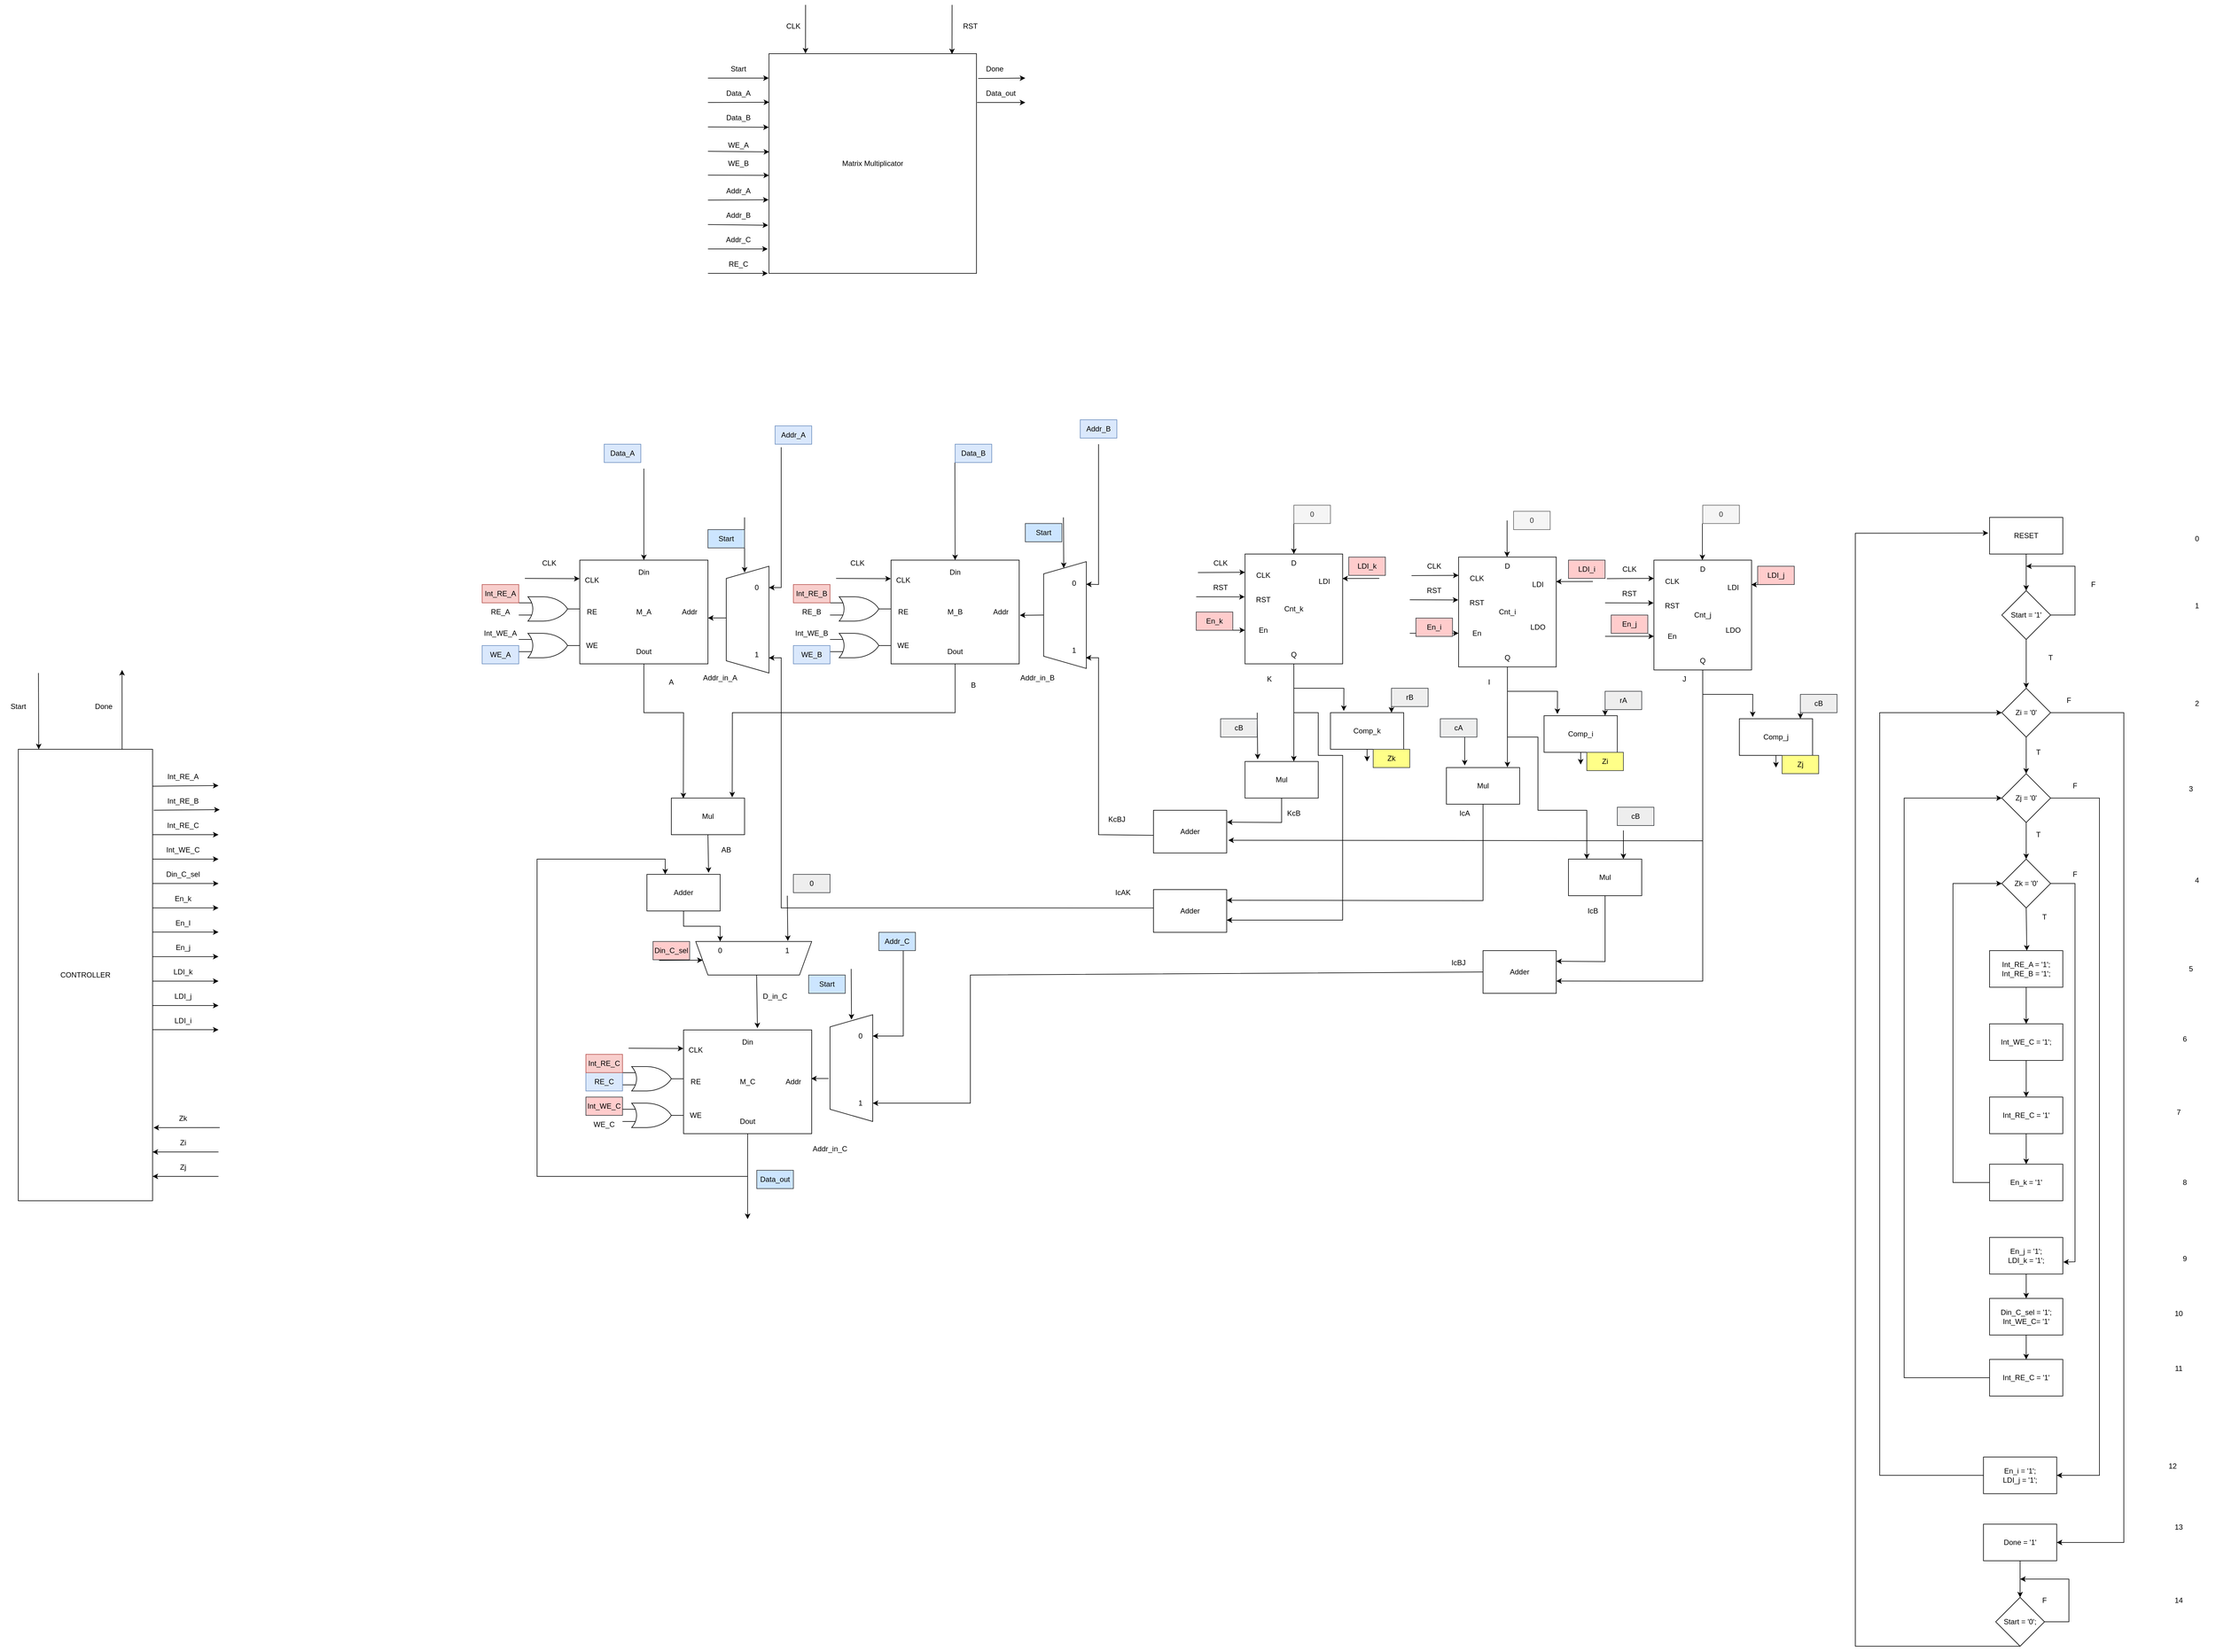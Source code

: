 <mxfile version="25.0.1">
  <diagram name="Page-1" id="GDnSo95pc8SOhowbzd5I">
    <mxGraphModel dx="4445" dy="1413" grid="1" gridSize="10" guides="1" tooltips="1" connect="1" arrows="1" fold="1" page="1" pageScale="1" pageWidth="850" pageHeight="1100" math="0" shadow="0">
      <root>
        <mxCell id="0" />
        <mxCell id="1" parent="0" />
        <mxCell id="VcLYSZbW5LiUDSwE5YVe-1" value="Matrix Multiplicator" style="rounded=0;whiteSpace=wrap;html=1;" parent="1" vertex="1">
          <mxGeometry x="300" y="160" width="340" height="360" as="geometry" />
        </mxCell>
        <mxCell id="VcLYSZbW5LiUDSwE5YVe-2" value="" style="endArrow=classic;html=1;rounded=0;entryX=-0.001;entryY=0.111;entryDx=0;entryDy=0;entryPerimeter=0;" parent="1" target="VcLYSZbW5LiUDSwE5YVe-1" edge="1">
          <mxGeometry width="50" height="50" relative="1" as="geometry">
            <mxPoint x="200" y="200" as="sourcePoint" />
            <mxPoint x="295" y="195" as="targetPoint" />
          </mxGeometry>
        </mxCell>
        <mxCell id="VcLYSZbW5LiUDSwE5YVe-3" value="Start" style="text;html=1;align=center;verticalAlign=middle;whiteSpace=wrap;rounded=0;" parent="1" vertex="1">
          <mxGeometry x="220" y="170" width="60" height="30" as="geometry" />
        </mxCell>
        <mxCell id="VcLYSZbW5LiUDSwE5YVe-4" value="" style="endArrow=classic;html=1;rounded=0;entryX=0.176;entryY=-0.001;entryDx=0;entryDy=0;entryPerimeter=0;" parent="1" target="VcLYSZbW5LiUDSwE5YVe-1" edge="1">
          <mxGeometry width="50" height="50" relative="1" as="geometry">
            <mxPoint x="360" y="80" as="sourcePoint" />
            <mxPoint x="350" y="40" as="targetPoint" />
          </mxGeometry>
        </mxCell>
        <mxCell id="VcLYSZbW5LiUDSwE5YVe-6" value="CLK" style="text;html=1;align=center;verticalAlign=middle;whiteSpace=wrap;rounded=0;" parent="1" vertex="1">
          <mxGeometry x="310" y="100" width="60" height="30" as="geometry" />
        </mxCell>
        <mxCell id="VcLYSZbW5LiUDSwE5YVe-8" value="" style="endArrow=classic;html=1;rounded=0;entryX=0.882;entryY=0.002;entryDx=0;entryDy=0;entryPerimeter=0;" parent="1" target="VcLYSZbW5LiUDSwE5YVe-1" edge="1">
          <mxGeometry width="50" height="50" relative="1" as="geometry">
            <mxPoint x="600" y="80" as="sourcePoint" />
            <mxPoint x="490" y="50" as="targetPoint" />
          </mxGeometry>
        </mxCell>
        <mxCell id="VcLYSZbW5LiUDSwE5YVe-9" value="RST" style="text;html=1;align=center;verticalAlign=middle;whiteSpace=wrap;rounded=0;" parent="1" vertex="1">
          <mxGeometry x="600" y="100" width="60" height="30" as="geometry" />
        </mxCell>
        <mxCell id="VcLYSZbW5LiUDSwE5YVe-10" value="" style="endArrow=classic;html=1;rounded=0;entryX=0.001;entryY=0.221;entryDx=0;entryDy=0;entryPerimeter=0;" parent="1" target="VcLYSZbW5LiUDSwE5YVe-1" edge="1">
          <mxGeometry width="50" height="50" relative="1" as="geometry">
            <mxPoint x="200" y="240" as="sourcePoint" />
            <mxPoint x="250" y="210" as="targetPoint" />
          </mxGeometry>
        </mxCell>
        <mxCell id="VcLYSZbW5LiUDSwE5YVe-12" value="Data_A" style="text;html=1;align=center;verticalAlign=middle;whiteSpace=wrap;rounded=0;" parent="1" vertex="1">
          <mxGeometry x="220" y="210" width="60" height="30" as="geometry" />
        </mxCell>
        <mxCell id="VcLYSZbW5LiUDSwE5YVe-13" value="" style="endArrow=classic;html=1;rounded=0;entryX=-0.001;entryY=0.335;entryDx=0;entryDy=0;entryPerimeter=0;" parent="1" target="VcLYSZbW5LiUDSwE5YVe-1" edge="1">
          <mxGeometry width="50" height="50" relative="1" as="geometry">
            <mxPoint x="200" y="280" as="sourcePoint" />
            <mxPoint x="280" y="260" as="targetPoint" />
          </mxGeometry>
        </mxCell>
        <mxCell id="VcLYSZbW5LiUDSwE5YVe-14" value="Data_B" style="text;html=1;align=center;verticalAlign=middle;whiteSpace=wrap;rounded=0;" parent="1" vertex="1">
          <mxGeometry x="220" y="250" width="60" height="30" as="geometry" />
        </mxCell>
        <mxCell id="VcLYSZbW5LiUDSwE5YVe-16" value="" style="endArrow=classic;html=1;rounded=0;entryX=0.001;entryY=0.447;entryDx=0;entryDy=0;entryPerimeter=0;" parent="1" target="VcLYSZbW5LiUDSwE5YVe-1" edge="1">
          <mxGeometry width="50" height="50" relative="1" as="geometry">
            <mxPoint x="200" y="320" as="sourcePoint" />
            <mxPoint x="270" y="300" as="targetPoint" />
          </mxGeometry>
        </mxCell>
        <mxCell id="VcLYSZbW5LiUDSwE5YVe-17" value="WE_A" style="text;html=1;align=center;verticalAlign=middle;whiteSpace=wrap;rounded=0;" parent="1" vertex="1">
          <mxGeometry x="220" y="295" width="60" height="30" as="geometry" />
        </mxCell>
        <mxCell id="VcLYSZbW5LiUDSwE5YVe-18" value="" style="endArrow=classic;html=1;rounded=0;entryX=0;entryY=0.554;entryDx=0;entryDy=0;entryPerimeter=0;" parent="1" target="VcLYSZbW5LiUDSwE5YVe-1" edge="1">
          <mxGeometry width="50" height="50" relative="1" as="geometry">
            <mxPoint x="200" y="359" as="sourcePoint" />
            <mxPoint x="277.33" y="350.0" as="targetPoint" />
          </mxGeometry>
        </mxCell>
        <mxCell id="VcLYSZbW5LiUDSwE5YVe-19" value="WE_B" style="text;html=1;align=center;verticalAlign=middle;whiteSpace=wrap;rounded=0;" parent="1" vertex="1">
          <mxGeometry x="220" y="325" width="60" height="30" as="geometry" />
        </mxCell>
        <mxCell id="VcLYSZbW5LiUDSwE5YVe-20" value="" style="endArrow=classic;html=1;rounded=0;entryX=-0.002;entryY=0.665;entryDx=0;entryDy=0;entryPerimeter=0;" parent="1" target="VcLYSZbW5LiUDSwE5YVe-1" edge="1">
          <mxGeometry width="50" height="50" relative="1" as="geometry">
            <mxPoint x="200" y="400" as="sourcePoint" />
            <mxPoint x="280" y="370" as="targetPoint" />
          </mxGeometry>
        </mxCell>
        <mxCell id="VcLYSZbW5LiUDSwE5YVe-21" value="Addr_A" style="text;html=1;align=center;verticalAlign=middle;whiteSpace=wrap;rounded=0;" parent="1" vertex="1">
          <mxGeometry x="220" y="370" width="60" height="30" as="geometry" />
        </mxCell>
        <mxCell id="VcLYSZbW5LiUDSwE5YVe-22" value="" style="endArrow=classic;html=1;rounded=0;entryX=-0.004;entryY=0.781;entryDx=0;entryDy=0;entryPerimeter=0;" parent="1" target="VcLYSZbW5LiUDSwE5YVe-1" edge="1">
          <mxGeometry width="50" height="50" relative="1" as="geometry">
            <mxPoint x="200" y="440" as="sourcePoint" />
            <mxPoint x="298" y="441" as="targetPoint" />
          </mxGeometry>
        </mxCell>
        <mxCell id="VcLYSZbW5LiUDSwE5YVe-23" value="Addr_B" style="text;html=1;align=center;verticalAlign=middle;whiteSpace=wrap;rounded=0;" parent="1" vertex="1">
          <mxGeometry x="220" y="410" width="60" height="30" as="geometry" />
        </mxCell>
        <mxCell id="VcLYSZbW5LiUDSwE5YVe-24" value="" style="endArrow=classic;html=1;rounded=0;entryX=-0.006;entryY=0.889;entryDx=0;entryDy=0;entryPerimeter=0;" parent="1" target="VcLYSZbW5LiUDSwE5YVe-1" edge="1">
          <mxGeometry width="50" height="50" relative="1" as="geometry">
            <mxPoint x="200" y="480" as="sourcePoint" />
            <mxPoint x="250" y="440" as="targetPoint" />
          </mxGeometry>
        </mxCell>
        <mxCell id="VcLYSZbW5LiUDSwE5YVe-25" value="Addr_C" style="text;html=1;align=center;verticalAlign=middle;whiteSpace=wrap;rounded=0;" parent="1" vertex="1">
          <mxGeometry x="220" y="450" width="60" height="30" as="geometry" />
        </mxCell>
        <mxCell id="VcLYSZbW5LiUDSwE5YVe-26" value="" style="endArrow=classic;html=1;rounded=0;exitX=1.008;exitY=0.113;exitDx=0;exitDy=0;exitPerimeter=0;" parent="1" source="VcLYSZbW5LiUDSwE5YVe-1" edge="1">
          <mxGeometry width="50" height="50" relative="1" as="geometry">
            <mxPoint x="640" y="230" as="sourcePoint" />
            <mxPoint x="720" y="200" as="targetPoint" />
          </mxGeometry>
        </mxCell>
        <mxCell id="VcLYSZbW5LiUDSwE5YVe-27" value="Done" style="text;html=1;align=center;verticalAlign=middle;whiteSpace=wrap;rounded=0;" parent="1" vertex="1">
          <mxGeometry x="640" y="170" width="60" height="30" as="geometry" />
        </mxCell>
        <mxCell id="VcLYSZbW5LiUDSwE5YVe-28" value="" style="endArrow=classic;html=1;rounded=0;" parent="1" edge="1">
          <mxGeometry width="50" height="50" relative="1" as="geometry">
            <mxPoint x="641" y="240" as="sourcePoint" />
            <mxPoint x="720" y="240" as="targetPoint" />
          </mxGeometry>
        </mxCell>
        <mxCell id="VcLYSZbW5LiUDSwE5YVe-29" value="Data_out" style="text;html=1;align=center;verticalAlign=middle;whiteSpace=wrap;rounded=0;" parent="1" vertex="1">
          <mxGeometry x="650" y="210" width="60" height="30" as="geometry" />
        </mxCell>
        <mxCell id="VcLYSZbW5LiUDSwE5YVe-30" value="" style="endArrow=classic;html=1;rounded=0;" parent="1" edge="1">
          <mxGeometry width="50" height="50" relative="1" as="geometry">
            <mxPoint x="200" y="520" as="sourcePoint" />
            <mxPoint x="297.96" y="520" as="targetPoint" />
          </mxGeometry>
        </mxCell>
        <mxCell id="VcLYSZbW5LiUDSwE5YVe-31" value="RE_C" style="text;html=1;align=center;verticalAlign=middle;whiteSpace=wrap;rounded=0;" parent="1" vertex="1">
          <mxGeometry x="220" y="490" width="60" height="30" as="geometry" />
        </mxCell>
        <mxCell id="VcLYSZbW5LiUDSwE5YVe-41" value="" style="group" parent="1" vertex="1" connectable="0">
          <mxGeometry x="-10" y="990" width="210" height="170" as="geometry" />
        </mxCell>
        <mxCell id="VcLYSZbW5LiUDSwE5YVe-32" value="M_A" style="rounded=0;whiteSpace=wrap;html=1;" parent="VcLYSZbW5LiUDSwE5YVe-41" vertex="1">
          <mxGeometry width="210" height="170" as="geometry" />
        </mxCell>
        <mxCell id="VcLYSZbW5LiUDSwE5YVe-34" value="Addr" style="text;html=1;align=center;verticalAlign=middle;whiteSpace=wrap;rounded=0;" parent="VcLYSZbW5LiUDSwE5YVe-41" vertex="1">
          <mxGeometry x="150" y="65.385" width="60" height="39.231" as="geometry" />
        </mxCell>
        <mxCell id="VcLYSZbW5LiUDSwE5YVe-35" value="Din" style="text;html=1;align=center;verticalAlign=middle;whiteSpace=wrap;rounded=0;" parent="VcLYSZbW5LiUDSwE5YVe-41" vertex="1">
          <mxGeometry x="75" width="60" height="39.231" as="geometry" />
        </mxCell>
        <mxCell id="VcLYSZbW5LiUDSwE5YVe-36" value="Dout" style="text;html=1;align=center;verticalAlign=middle;whiteSpace=wrap;rounded=0;" parent="VcLYSZbW5LiUDSwE5YVe-41" vertex="1">
          <mxGeometry x="75" y="130.769" width="60" height="39.231" as="geometry" />
        </mxCell>
        <mxCell id="VcLYSZbW5LiUDSwE5YVe-37" value="RE" style="text;html=1;align=center;verticalAlign=middle;whiteSpace=wrap;rounded=0;" parent="VcLYSZbW5LiUDSwE5YVe-41" vertex="1">
          <mxGeometry y="65.385" width="40" height="39.231" as="geometry" />
        </mxCell>
        <mxCell id="VcLYSZbW5LiUDSwE5YVe-38" value="WE" style="text;html=1;align=center;verticalAlign=middle;whiteSpace=wrap;rounded=0;" parent="VcLYSZbW5LiUDSwE5YVe-41" vertex="1">
          <mxGeometry y="119.995" width="40" height="39.231" as="geometry" />
        </mxCell>
        <mxCell id="VcLYSZbW5LiUDSwE5YVe-39" value="CLK" style="text;html=1;align=center;verticalAlign=middle;whiteSpace=wrap;rounded=0;" parent="VcLYSZbW5LiUDSwE5YVe-41" vertex="1">
          <mxGeometry y="13.077" width="40" height="39.231" as="geometry" />
        </mxCell>
        <mxCell id="VcLYSZbW5LiUDSwE5YVe-46" value="" style="endArrow=classic;html=1;rounded=0;entryX=-0.009;entryY=0.441;entryDx=0;entryDy=0;entryPerimeter=0;" parent="VcLYSZbW5LiUDSwE5YVe-41" target="VcLYSZbW5LiUDSwE5YVe-39" edge="1">
          <mxGeometry width="50" height="50" relative="1" as="geometry">
            <mxPoint x="-90" y="30" as="sourcePoint" />
            <mxPoint y="34.042" as="targetPoint" />
          </mxGeometry>
        </mxCell>
        <mxCell id="VcLYSZbW5LiUDSwE5YVe-43" value="" style="endArrow=classic;html=1;rounded=0;entryX=0.5;entryY=0;entryDx=0;entryDy=0;" parent="1" target="VcLYSZbW5LiUDSwE5YVe-35" edge="1">
          <mxGeometry width="50" height="50" relative="1" as="geometry">
            <mxPoint x="95" y="840" as="sourcePoint" />
            <mxPoint x="100" y="840" as="targetPoint" />
          </mxGeometry>
        </mxCell>
        <mxCell id="VcLYSZbW5LiUDSwE5YVe-44" value="Data_A" style="text;html=1;align=center;verticalAlign=middle;whiteSpace=wrap;rounded=0;fillColor=#dae8fc;strokeColor=#6c8ebf;" parent="1" vertex="1">
          <mxGeometry x="30" y="800" width="60" height="30" as="geometry" />
        </mxCell>
        <mxCell id="VcLYSZbW5LiUDSwE5YVe-48" value="CLK" style="text;html=1;align=center;verticalAlign=middle;whiteSpace=wrap;rounded=0;" parent="1" vertex="1">
          <mxGeometry x="-90" y="980" width="60" height="30" as="geometry" />
        </mxCell>
        <mxCell id="VcLYSZbW5LiUDSwE5YVe-49" value="" style="verticalLabelPosition=bottom;shadow=0;dashed=0;align=center;html=1;verticalAlign=top;shape=mxgraph.electrical.logic_gates.logic_gate;operation=or;" parent="1" vertex="1">
          <mxGeometry x="-110" y="1050" width="100" height="40" as="geometry" />
        </mxCell>
        <mxCell id="VcLYSZbW5LiUDSwE5YVe-51" value="" style="verticalLabelPosition=bottom;shadow=0;dashed=0;align=center;html=1;verticalAlign=top;shape=mxgraph.electrical.logic_gates.logic_gate;operation=or;" parent="1" vertex="1">
          <mxGeometry x="-110" y="1110" width="100" height="40" as="geometry" />
        </mxCell>
        <mxCell id="VcLYSZbW5LiUDSwE5YVe-52" value="Int_RE_A" style="text;html=1;align=center;verticalAlign=middle;whiteSpace=wrap;rounded=0;fillColor=#f8cecc;strokeColor=#b85450;" parent="1" vertex="1">
          <mxGeometry x="-170" y="1030" width="60" height="30" as="geometry" />
        </mxCell>
        <mxCell id="VcLYSZbW5LiUDSwE5YVe-53" value="RE_A" style="text;html=1;align=center;verticalAlign=middle;whiteSpace=wrap;rounded=0;" parent="1" vertex="1">
          <mxGeometry x="-170" y="1060" width="60" height="30" as="geometry" />
        </mxCell>
        <mxCell id="VcLYSZbW5LiUDSwE5YVe-54" value="Int_WE_A" style="text;html=1;align=center;verticalAlign=middle;whiteSpace=wrap;rounded=0;" parent="1" vertex="1">
          <mxGeometry x="-170" y="1095" width="60" height="30" as="geometry" />
        </mxCell>
        <mxCell id="VcLYSZbW5LiUDSwE5YVe-55" value="WE_A" style="text;html=1;align=center;verticalAlign=middle;whiteSpace=wrap;rounded=0;fillColor=#dae8fc;strokeColor=#6c8ebf;" parent="1" vertex="1">
          <mxGeometry x="-170" y="1130" width="60" height="30" as="geometry" />
        </mxCell>
        <mxCell id="VcLYSZbW5LiUDSwE5YVe-56" value="" style="group" parent="1" vertex="1" connectable="0">
          <mxGeometry x="500" y="990" width="210" height="170" as="geometry" />
        </mxCell>
        <mxCell id="VcLYSZbW5LiUDSwE5YVe-57" value="M_B" style="rounded=0;whiteSpace=wrap;html=1;" parent="VcLYSZbW5LiUDSwE5YVe-56" vertex="1">
          <mxGeometry width="210" height="170" as="geometry" />
        </mxCell>
        <mxCell id="VcLYSZbW5LiUDSwE5YVe-58" value="Addr" style="text;html=1;align=center;verticalAlign=middle;whiteSpace=wrap;rounded=0;" parent="VcLYSZbW5LiUDSwE5YVe-56" vertex="1">
          <mxGeometry x="150" y="65.385" width="60" height="39.231" as="geometry" />
        </mxCell>
        <mxCell id="VcLYSZbW5LiUDSwE5YVe-59" value="Din" style="text;html=1;align=center;verticalAlign=middle;whiteSpace=wrap;rounded=0;" parent="VcLYSZbW5LiUDSwE5YVe-56" vertex="1">
          <mxGeometry x="75" width="60" height="39.231" as="geometry" />
        </mxCell>
        <mxCell id="VcLYSZbW5LiUDSwE5YVe-60" value="Dout" style="text;html=1;align=center;verticalAlign=middle;whiteSpace=wrap;rounded=0;" parent="VcLYSZbW5LiUDSwE5YVe-56" vertex="1">
          <mxGeometry x="75" y="130.769" width="60" height="39.231" as="geometry" />
        </mxCell>
        <mxCell id="VcLYSZbW5LiUDSwE5YVe-61" value="RE" style="text;html=1;align=center;verticalAlign=middle;whiteSpace=wrap;rounded=0;" parent="VcLYSZbW5LiUDSwE5YVe-56" vertex="1">
          <mxGeometry y="65.385" width="40" height="39.231" as="geometry" />
        </mxCell>
        <mxCell id="VcLYSZbW5LiUDSwE5YVe-62" value="WE" style="text;html=1;align=center;verticalAlign=middle;whiteSpace=wrap;rounded=0;" parent="VcLYSZbW5LiUDSwE5YVe-56" vertex="1">
          <mxGeometry y="119.995" width="40" height="39.231" as="geometry" />
        </mxCell>
        <mxCell id="VcLYSZbW5LiUDSwE5YVe-63" value="CLK" style="text;html=1;align=center;verticalAlign=middle;whiteSpace=wrap;rounded=0;" parent="VcLYSZbW5LiUDSwE5YVe-56" vertex="1">
          <mxGeometry y="13.077" width="40" height="39.231" as="geometry" />
        </mxCell>
        <mxCell id="VcLYSZbW5LiUDSwE5YVe-64" value="" style="endArrow=classic;html=1;rounded=0;entryX=-0.009;entryY=0.441;entryDx=0;entryDy=0;entryPerimeter=0;" parent="VcLYSZbW5LiUDSwE5YVe-56" target="VcLYSZbW5LiUDSwE5YVe-63" edge="1">
          <mxGeometry width="50" height="50" relative="1" as="geometry">
            <mxPoint x="-90" y="30" as="sourcePoint" />
            <mxPoint y="34.042" as="targetPoint" />
          </mxGeometry>
        </mxCell>
        <mxCell id="VcLYSZbW5LiUDSwE5YVe-65" value="" style="verticalLabelPosition=bottom;shadow=0;dashed=0;align=center;html=1;verticalAlign=top;shape=mxgraph.electrical.logic_gates.logic_gate;operation=or;" parent="1" vertex="1">
          <mxGeometry x="400" y="1050" width="100" height="40" as="geometry" />
        </mxCell>
        <mxCell id="VcLYSZbW5LiUDSwE5YVe-66" value="" style="verticalLabelPosition=bottom;shadow=0;dashed=0;align=center;html=1;verticalAlign=top;shape=mxgraph.electrical.logic_gates.logic_gate;operation=or;" parent="1" vertex="1">
          <mxGeometry x="400" y="1110" width="100" height="40" as="geometry" />
        </mxCell>
        <mxCell id="VcLYSZbW5LiUDSwE5YVe-67" value="RE_B" style="text;html=1;align=center;verticalAlign=middle;whiteSpace=wrap;rounded=0;" parent="1" vertex="1">
          <mxGeometry x="340" y="1060" width="60" height="30" as="geometry" />
        </mxCell>
        <mxCell id="VcLYSZbW5LiUDSwE5YVe-68" value="Int_WE_B" style="text;html=1;align=center;verticalAlign=middle;whiteSpace=wrap;rounded=0;" parent="1" vertex="1">
          <mxGeometry x="340" y="1095" width="60" height="30" as="geometry" />
        </mxCell>
        <mxCell id="VcLYSZbW5LiUDSwE5YVe-69" value="WE_B" style="text;html=1;align=center;verticalAlign=middle;whiteSpace=wrap;rounded=0;fillColor=#dae8fc;strokeColor=#6c8ebf;" parent="1" vertex="1">
          <mxGeometry x="340" y="1130" width="60" height="30" as="geometry" />
        </mxCell>
        <mxCell id="VcLYSZbW5LiUDSwE5YVe-75" value="Int_RE_B" style="text;html=1;align=center;verticalAlign=middle;whiteSpace=wrap;rounded=0;fillColor=#f8cecc;strokeColor=#b85450;" parent="1" vertex="1">
          <mxGeometry x="340" y="1030" width="60" height="30" as="geometry" />
        </mxCell>
        <mxCell id="VcLYSZbW5LiUDSwE5YVe-76" value="CLK" style="text;html=1;align=center;verticalAlign=middle;whiteSpace=wrap;rounded=0;" parent="1" vertex="1">
          <mxGeometry x="415" y="980" width="60" height="30" as="geometry" />
        </mxCell>
        <mxCell id="VcLYSZbW5LiUDSwE5YVe-77" value="" style="endArrow=classic;html=1;rounded=0;entryX=0.5;entryY=0;entryDx=0;entryDy=0;" parent="1" target="VcLYSZbW5LiUDSwE5YVe-59" edge="1">
          <mxGeometry width="50" height="50" relative="1" as="geometry">
            <mxPoint x="604.58" y="830" as="sourcePoint" />
            <mxPoint x="604.58" y="980" as="targetPoint" />
          </mxGeometry>
        </mxCell>
        <mxCell id="VcLYSZbW5LiUDSwE5YVe-79" value="Data_B" style="text;html=1;align=center;verticalAlign=middle;whiteSpace=wrap;rounded=0;fillColor=#dae8fc;strokeColor=#6c8ebf;" parent="1" vertex="1">
          <mxGeometry x="605" y="800" width="60" height="30" as="geometry" />
        </mxCell>
        <mxCell id="VcLYSZbW5LiUDSwE5YVe-80" value="Cnt_k" style="rounded=0;whiteSpace=wrap;html=1;" parent="1" vertex="1">
          <mxGeometry x="1080" y="980" width="160" height="180" as="geometry" />
        </mxCell>
        <mxCell id="VcLYSZbW5LiUDSwE5YVe-81" value="" style="endArrow=classic;html=1;rounded=0;entryX=-0.018;entryY=0.104;entryDx=0;entryDy=0;entryPerimeter=0;" parent="1" edge="1">
          <mxGeometry width="50" height="50" relative="1" as="geometry">
            <mxPoint x="1002.88" y="1010.32" as="sourcePoint" />
            <mxPoint x="1080" y="1010.0" as="targetPoint" />
          </mxGeometry>
        </mxCell>
        <mxCell id="VcLYSZbW5LiUDSwE5YVe-82" value="CLK" style="text;html=1;align=center;verticalAlign=middle;whiteSpace=wrap;rounded=0;" parent="1" vertex="1">
          <mxGeometry x="1010" y="980" width="60" height="30" as="geometry" />
        </mxCell>
        <mxCell id="VcLYSZbW5LiUDSwE5YVe-83" value="CLK" style="text;html=1;align=center;verticalAlign=middle;whiteSpace=wrap;rounded=0;" parent="1" vertex="1">
          <mxGeometry x="1080" y="1000" width="60" height="30" as="geometry" />
        </mxCell>
        <mxCell id="VcLYSZbW5LiUDSwE5YVe-85" value="" style="endArrow=classic;html=1;rounded=0;entryX=-0.008;entryY=0.341;entryDx=0;entryDy=0;entryPerimeter=0;" parent="1" target="VcLYSZbW5LiUDSwE5YVe-86" edge="1">
          <mxGeometry width="50" height="50" relative="1" as="geometry">
            <mxPoint x="1000" y="1050" as="sourcePoint" />
            <mxPoint x="1000" y="1040" as="targetPoint" />
          </mxGeometry>
        </mxCell>
        <mxCell id="VcLYSZbW5LiUDSwE5YVe-86" value="RST" style="text;html=1;align=center;verticalAlign=middle;whiteSpace=wrap;rounded=0;" parent="1" vertex="1">
          <mxGeometry x="1080" y="1040" width="60" height="30" as="geometry" />
        </mxCell>
        <mxCell id="VcLYSZbW5LiUDSwE5YVe-96" value="RST" style="text;html=1;align=center;verticalAlign=middle;whiteSpace=wrap;rounded=0;" parent="1" vertex="1">
          <mxGeometry x="1010" y="1020" width="60" height="30" as="geometry" />
        </mxCell>
        <mxCell id="VcLYSZbW5LiUDSwE5YVe-97" value="En" style="text;html=1;align=center;verticalAlign=middle;whiteSpace=wrap;rounded=0;" parent="1" vertex="1">
          <mxGeometry x="1080" y="1090" width="60" height="30" as="geometry" />
        </mxCell>
        <mxCell id="VcLYSZbW5LiUDSwE5YVe-98" value="" style="endArrow=classic;html=1;rounded=0;entryX=0;entryY=0.365;entryDx=0;entryDy=0;entryPerimeter=0;" parent="1" edge="1">
          <mxGeometry width="50" height="50" relative="1" as="geometry">
            <mxPoint x="1000" y="1104.86" as="sourcePoint" />
            <mxPoint x="1080" y="1104.86" as="targetPoint" />
          </mxGeometry>
        </mxCell>
        <mxCell id="VcLYSZbW5LiUDSwE5YVe-99" value="En_k" style="text;html=1;align=center;verticalAlign=middle;whiteSpace=wrap;rounded=0;fillColor=#ffcccc;strokeColor=#36393d;" parent="1" vertex="1">
          <mxGeometry x="1000" y="1075" width="60" height="30" as="geometry" />
        </mxCell>
        <mxCell id="VcLYSZbW5LiUDSwE5YVe-101" value="D" style="text;html=1;align=center;verticalAlign=middle;whiteSpace=wrap;rounded=0;" parent="1" vertex="1">
          <mxGeometry x="1130" y="980" width="60" height="30" as="geometry" />
        </mxCell>
        <mxCell id="VcLYSZbW5LiUDSwE5YVe-102" value="Q" style="text;html=1;align=center;verticalAlign=middle;whiteSpace=wrap;rounded=0;" parent="1" vertex="1">
          <mxGeometry x="1130" y="1130" width="60" height="30" as="geometry" />
        </mxCell>
        <mxCell id="VcLYSZbW5LiUDSwE5YVe-103" value="" style="endArrow=classic;html=1;rounded=0;entryX=0.997;entryY=0.223;entryDx=0;entryDy=0;entryPerimeter=0;" parent="1" target="VcLYSZbW5LiUDSwE5YVe-80" edge="1">
          <mxGeometry width="50" height="50" relative="1" as="geometry">
            <mxPoint x="1300" y="1020" as="sourcePoint" />
            <mxPoint x="1340" y="1000" as="targetPoint" />
          </mxGeometry>
        </mxCell>
        <mxCell id="VcLYSZbW5LiUDSwE5YVe-104" value="LDI" style="text;html=1;align=center;verticalAlign=middle;whiteSpace=wrap;rounded=0;" parent="1" vertex="1">
          <mxGeometry x="1180" y="1010" width="60" height="30" as="geometry" />
        </mxCell>
        <mxCell id="VcLYSZbW5LiUDSwE5YVe-139" value="Cnt_j" style="rounded=0;whiteSpace=wrap;html=1;" parent="1" vertex="1">
          <mxGeometry x="1750" y="990" width="160" height="180" as="geometry" />
        </mxCell>
        <mxCell id="VcLYSZbW5LiUDSwE5YVe-140" value="" style="endArrow=classic;html=1;rounded=0;entryX=-0.018;entryY=0.104;entryDx=0;entryDy=0;entryPerimeter=0;" parent="1" edge="1">
          <mxGeometry width="50" height="50" relative="1" as="geometry">
            <mxPoint x="1672.88" y="1020.32" as="sourcePoint" />
            <mxPoint x="1750" y="1020" as="targetPoint" />
          </mxGeometry>
        </mxCell>
        <mxCell id="VcLYSZbW5LiUDSwE5YVe-141" value="CLK" style="text;html=1;align=center;verticalAlign=middle;whiteSpace=wrap;rounded=0;" parent="1" vertex="1">
          <mxGeometry x="1680" y="990" width="60" height="30" as="geometry" />
        </mxCell>
        <mxCell id="VcLYSZbW5LiUDSwE5YVe-142" value="CLK" style="text;html=1;align=center;verticalAlign=middle;whiteSpace=wrap;rounded=0;" parent="1" vertex="1">
          <mxGeometry x="1750" y="1010" width="60" height="30" as="geometry" />
        </mxCell>
        <mxCell id="VcLYSZbW5LiUDSwE5YVe-143" value="" style="endArrow=classic;html=1;rounded=0;entryX=-0.008;entryY=0.341;entryDx=0;entryDy=0;entryPerimeter=0;" parent="1" target="VcLYSZbW5LiUDSwE5YVe-144" edge="1">
          <mxGeometry width="50" height="50" relative="1" as="geometry">
            <mxPoint x="1670" y="1060" as="sourcePoint" />
            <mxPoint x="1670" y="1050" as="targetPoint" />
          </mxGeometry>
        </mxCell>
        <mxCell id="VcLYSZbW5LiUDSwE5YVe-144" value="RST" style="text;html=1;align=center;verticalAlign=middle;whiteSpace=wrap;rounded=0;" parent="1" vertex="1">
          <mxGeometry x="1750" y="1050" width="60" height="30" as="geometry" />
        </mxCell>
        <mxCell id="VcLYSZbW5LiUDSwE5YVe-145" value="RST" style="text;html=1;align=center;verticalAlign=middle;whiteSpace=wrap;rounded=0;" parent="1" vertex="1">
          <mxGeometry x="1680" y="1030" width="60" height="30" as="geometry" />
        </mxCell>
        <mxCell id="VcLYSZbW5LiUDSwE5YVe-146" value="En" style="text;html=1;align=center;verticalAlign=middle;whiteSpace=wrap;rounded=0;" parent="1" vertex="1">
          <mxGeometry x="1750" y="1100" width="60" height="30" as="geometry" />
        </mxCell>
        <mxCell id="VcLYSZbW5LiUDSwE5YVe-147" value="" style="endArrow=classic;html=1;rounded=0;entryX=0;entryY=0.365;entryDx=0;entryDy=0;entryPerimeter=0;" parent="1" edge="1">
          <mxGeometry width="50" height="50" relative="1" as="geometry">
            <mxPoint x="1670" y="1114.86" as="sourcePoint" />
            <mxPoint x="1750" y="1114.86" as="targetPoint" />
          </mxGeometry>
        </mxCell>
        <mxCell id="VcLYSZbW5LiUDSwE5YVe-148" value="En_j" style="text;html=1;align=center;verticalAlign=middle;whiteSpace=wrap;rounded=0;fillColor=#ffcccc;strokeColor=#36393d;" parent="1" vertex="1">
          <mxGeometry x="1680" y="1080" width="60" height="30" as="geometry" />
        </mxCell>
        <mxCell id="VcLYSZbW5LiUDSwE5YVe-149" value="D" style="text;html=1;align=center;verticalAlign=middle;whiteSpace=wrap;rounded=0;" parent="1" vertex="1">
          <mxGeometry x="1800" y="990" width="60" height="30" as="geometry" />
        </mxCell>
        <mxCell id="VcLYSZbW5LiUDSwE5YVe-150" value="Q" style="text;html=1;align=center;verticalAlign=middle;whiteSpace=wrap;rounded=0;" parent="1" vertex="1">
          <mxGeometry x="1800" y="1140" width="60" height="30" as="geometry" />
        </mxCell>
        <mxCell id="VcLYSZbW5LiUDSwE5YVe-151" value="" style="endArrow=classic;html=1;rounded=0;entryX=0.997;entryY=0.223;entryDx=0;entryDy=0;entryPerimeter=0;" parent="1" target="VcLYSZbW5LiUDSwE5YVe-139" edge="1">
          <mxGeometry width="50" height="50" relative="1" as="geometry">
            <mxPoint x="1970" y="1030" as="sourcePoint" />
            <mxPoint x="2010" y="1010" as="targetPoint" />
          </mxGeometry>
        </mxCell>
        <mxCell id="VcLYSZbW5LiUDSwE5YVe-152" value="LDI" style="text;html=1;align=center;verticalAlign=middle;whiteSpace=wrap;rounded=0;" parent="1" vertex="1">
          <mxGeometry x="1850" y="1020" width="60" height="30" as="geometry" />
        </mxCell>
        <mxCell id="VcLYSZbW5LiUDSwE5YVe-153" value="LDO" style="text;html=1;align=center;verticalAlign=middle;whiteSpace=wrap;rounded=0;" parent="1" vertex="1">
          <mxGeometry x="1850" y="1090" width="60" height="30" as="geometry" />
        </mxCell>
        <mxCell id="VcLYSZbW5LiUDSwE5YVe-203" value="Cnt_i" style="rounded=0;whiteSpace=wrap;html=1;" parent="1" vertex="1">
          <mxGeometry x="1430" y="985" width="160" height="180" as="geometry" />
        </mxCell>
        <mxCell id="VcLYSZbW5LiUDSwE5YVe-204" value="" style="endArrow=classic;html=1;rounded=0;entryX=-0.018;entryY=0.104;entryDx=0;entryDy=0;entryPerimeter=0;" parent="1" edge="1">
          <mxGeometry width="50" height="50" relative="1" as="geometry">
            <mxPoint x="1352.88" y="1015.32" as="sourcePoint" />
            <mxPoint x="1430" y="1015" as="targetPoint" />
          </mxGeometry>
        </mxCell>
        <mxCell id="VcLYSZbW5LiUDSwE5YVe-205" value="CLK" style="text;html=1;align=center;verticalAlign=middle;whiteSpace=wrap;rounded=0;" parent="1" vertex="1">
          <mxGeometry x="1360" y="985" width="60" height="30" as="geometry" />
        </mxCell>
        <mxCell id="VcLYSZbW5LiUDSwE5YVe-206" value="CLK" style="text;html=1;align=center;verticalAlign=middle;whiteSpace=wrap;rounded=0;" parent="1" vertex="1">
          <mxGeometry x="1430" y="1005" width="60" height="30" as="geometry" />
        </mxCell>
        <mxCell id="VcLYSZbW5LiUDSwE5YVe-207" value="" style="endArrow=classic;html=1;rounded=0;entryX=-0.008;entryY=0.341;entryDx=0;entryDy=0;entryPerimeter=0;" parent="1" target="VcLYSZbW5LiUDSwE5YVe-208" edge="1">
          <mxGeometry width="50" height="50" relative="1" as="geometry">
            <mxPoint x="1350" y="1055" as="sourcePoint" />
            <mxPoint x="1350" y="1045" as="targetPoint" />
          </mxGeometry>
        </mxCell>
        <mxCell id="VcLYSZbW5LiUDSwE5YVe-208" value="RST" style="text;html=1;align=center;verticalAlign=middle;whiteSpace=wrap;rounded=0;" parent="1" vertex="1">
          <mxGeometry x="1430" y="1045" width="60" height="30" as="geometry" />
        </mxCell>
        <mxCell id="VcLYSZbW5LiUDSwE5YVe-209" value="RST" style="text;html=1;align=center;verticalAlign=middle;whiteSpace=wrap;rounded=0;" parent="1" vertex="1">
          <mxGeometry x="1360" y="1025" width="60" height="30" as="geometry" />
        </mxCell>
        <mxCell id="VcLYSZbW5LiUDSwE5YVe-210" value="En" style="text;html=1;align=center;verticalAlign=middle;whiteSpace=wrap;rounded=0;" parent="1" vertex="1">
          <mxGeometry x="1430" y="1095" width="60" height="30" as="geometry" />
        </mxCell>
        <mxCell id="VcLYSZbW5LiUDSwE5YVe-211" value="" style="endArrow=classic;html=1;rounded=0;entryX=0;entryY=0.365;entryDx=0;entryDy=0;entryPerimeter=0;" parent="1" edge="1">
          <mxGeometry width="50" height="50" relative="1" as="geometry">
            <mxPoint x="1350" y="1109.86" as="sourcePoint" />
            <mxPoint x="1430" y="1109.86" as="targetPoint" />
          </mxGeometry>
        </mxCell>
        <mxCell id="VcLYSZbW5LiUDSwE5YVe-212" value="En_i" style="text;html=1;align=center;verticalAlign=middle;whiteSpace=wrap;rounded=0;fillColor=#ffcccc;strokeColor=#36393d;" parent="1" vertex="1">
          <mxGeometry x="1360" y="1085" width="60" height="30" as="geometry" />
        </mxCell>
        <mxCell id="VcLYSZbW5LiUDSwE5YVe-213" value="D" style="text;html=1;align=center;verticalAlign=middle;whiteSpace=wrap;rounded=0;" parent="1" vertex="1">
          <mxGeometry x="1480" y="985" width="60" height="30" as="geometry" />
        </mxCell>
        <mxCell id="VcLYSZbW5LiUDSwE5YVe-214" value="Q" style="text;html=1;align=center;verticalAlign=middle;whiteSpace=wrap;rounded=0;" parent="1" vertex="1">
          <mxGeometry x="1480" y="1135" width="60" height="30" as="geometry" />
        </mxCell>
        <mxCell id="VcLYSZbW5LiUDSwE5YVe-215" value="" style="endArrow=classic;html=1;rounded=0;entryX=0.997;entryY=0.223;entryDx=0;entryDy=0;entryPerimeter=0;" parent="1" target="VcLYSZbW5LiUDSwE5YVe-203" edge="1">
          <mxGeometry width="50" height="50" relative="1" as="geometry">
            <mxPoint x="1650" y="1025" as="sourcePoint" />
            <mxPoint x="1690" y="1005" as="targetPoint" />
          </mxGeometry>
        </mxCell>
        <mxCell id="VcLYSZbW5LiUDSwE5YVe-216" value="LDI" style="text;html=1;align=center;verticalAlign=middle;whiteSpace=wrap;rounded=0;" parent="1" vertex="1">
          <mxGeometry x="1530" y="1015" width="60" height="30" as="geometry" />
        </mxCell>
        <mxCell id="VcLYSZbW5LiUDSwE5YVe-217" value="LDO" style="text;html=1;align=center;verticalAlign=middle;whiteSpace=wrap;rounded=0;" parent="1" vertex="1">
          <mxGeometry x="1530" y="1085" width="60" height="30" as="geometry" />
        </mxCell>
        <mxCell id="VcLYSZbW5LiUDSwE5YVe-219" value="" style="endArrow=classic;html=1;rounded=0;entryX=0.5;entryY=0;entryDx=0;entryDy=0;" parent="1" target="VcLYSZbW5LiUDSwE5YVe-101" edge="1">
          <mxGeometry width="50" height="50" relative="1" as="geometry">
            <mxPoint x="1160" y="920" as="sourcePoint" />
            <mxPoint x="1180" y="790" as="targetPoint" />
            <Array as="points">
              <mxPoint x="1160" y="940" />
            </Array>
          </mxGeometry>
        </mxCell>
        <mxCell id="VcLYSZbW5LiUDSwE5YVe-220" value="" style="endArrow=classic;html=1;rounded=0;entryX=0.5;entryY=0;entryDx=0;entryDy=0;" parent="1" edge="1">
          <mxGeometry width="50" height="50" relative="1" as="geometry">
            <mxPoint x="1509.41" y="925" as="sourcePoint" />
            <mxPoint x="1509.41" y="985" as="targetPoint" />
            <Array as="points">
              <mxPoint x="1509.41" y="945" />
            </Array>
          </mxGeometry>
        </mxCell>
        <mxCell id="VcLYSZbW5LiUDSwE5YVe-221" value="" style="endArrow=classic;html=1;rounded=0;entryX=0.5;entryY=0;entryDx=0;entryDy=0;" parent="1" edge="1">
          <mxGeometry width="50" height="50" relative="1" as="geometry">
            <mxPoint x="1829.41" y="930" as="sourcePoint" />
            <mxPoint x="1829.41" y="990" as="targetPoint" />
            <Array as="points">
              <mxPoint x="1829.41" y="950" />
            </Array>
          </mxGeometry>
        </mxCell>
        <mxCell id="VcLYSZbW5LiUDSwE5YVe-222" value="0" style="text;html=1;align=center;verticalAlign=middle;whiteSpace=wrap;rounded=0;fillColor=#f5f5f5;fontColor=#333333;strokeColor=#666666;" parent="1" vertex="1">
          <mxGeometry x="1160" y="900" width="60" height="30" as="geometry" />
        </mxCell>
        <mxCell id="VcLYSZbW5LiUDSwE5YVe-223" value="0" style="text;html=1;align=center;verticalAlign=middle;whiteSpace=wrap;rounded=0;fillColor=#f5f5f5;fontColor=#333333;strokeColor=#666666;" parent="1" vertex="1">
          <mxGeometry x="1520" y="910" width="60" height="30" as="geometry" />
        </mxCell>
        <mxCell id="VcLYSZbW5LiUDSwE5YVe-224" value="0" style="text;html=1;align=center;verticalAlign=middle;whiteSpace=wrap;rounded=0;fillColor=#f5f5f5;fontColor=#333333;strokeColor=#666666;" parent="1" vertex="1">
          <mxGeometry x="1830" y="900" width="60" height="30" as="geometry" />
        </mxCell>
        <mxCell id="VcLYSZbW5LiUDSwE5YVe-225" value="LDI_k" style="text;html=1;align=center;verticalAlign=middle;whiteSpace=wrap;rounded=0;fillColor=#ffcccc;strokeColor=#36393d;" parent="1" vertex="1">
          <mxGeometry x="1250" y="985" width="60" height="30" as="geometry" />
        </mxCell>
        <mxCell id="VcLYSZbW5LiUDSwE5YVe-227" value="LDI_i" style="text;html=1;align=center;verticalAlign=middle;whiteSpace=wrap;rounded=0;fillColor=#ffcccc;strokeColor=#36393d;" parent="1" vertex="1">
          <mxGeometry x="1610" y="990" width="60" height="30" as="geometry" />
        </mxCell>
        <mxCell id="VcLYSZbW5LiUDSwE5YVe-229" value="LDI_j" style="text;html=1;align=center;verticalAlign=middle;whiteSpace=wrap;rounded=0;fillColor=#ffcccc;strokeColor=#36393d;" parent="1" vertex="1">
          <mxGeometry x="1920" y="1000" width="60" height="30" as="geometry" />
        </mxCell>
        <mxCell id="VcLYSZbW5LiUDSwE5YVe-231" value="" style="endArrow=classic;html=1;rounded=0;exitX=0.5;exitY=1;exitDx=0;exitDy=0;" parent="1" source="VcLYSZbW5LiUDSwE5YVe-102" edge="1">
          <mxGeometry width="50" height="50" relative="1" as="geometry">
            <mxPoint x="1170" y="1350" as="sourcePoint" />
            <mxPoint x="1160" y="1320" as="targetPoint" />
          </mxGeometry>
        </mxCell>
        <mxCell id="VcLYSZbW5LiUDSwE5YVe-235" value="Comp_k" style="rounded=0;whiteSpace=wrap;html=1;" parent="1" vertex="1">
          <mxGeometry x="1220" y="1240" width="120" height="60" as="geometry" />
        </mxCell>
        <mxCell id="VcLYSZbW5LiUDSwE5YVe-236" value="" style="endArrow=classic;html=1;rounded=0;exitX=0.5;exitY=1;exitDx=0;exitDy=0;entryX=0.182;entryY=-0.047;entryDx=0;entryDy=0;entryPerimeter=0;" parent="1" source="VcLYSZbW5LiUDSwE5YVe-102" target="VcLYSZbW5LiUDSwE5YVe-235" edge="1">
          <mxGeometry width="50" height="50" relative="1" as="geometry">
            <mxPoint x="1100" y="1260" as="sourcePoint" />
            <mxPoint x="1150" y="1210" as="targetPoint" />
            <Array as="points">
              <mxPoint x="1160" y="1200" />
              <mxPoint x="1242" y="1200" />
            </Array>
          </mxGeometry>
        </mxCell>
        <mxCell id="VcLYSZbW5LiUDSwE5YVe-237" value="" style="endArrow=classic;html=1;rounded=0;" parent="1" edge="1">
          <mxGeometry width="50" height="50" relative="1" as="geometry">
            <mxPoint x="1320" y="1200" as="sourcePoint" />
            <mxPoint x="1320" y="1240" as="targetPoint" />
          </mxGeometry>
        </mxCell>
        <mxCell id="VcLYSZbW5LiUDSwE5YVe-239" value="rB" style="text;html=1;align=center;verticalAlign=middle;whiteSpace=wrap;rounded=0;fillColor=#eeeeee;strokeColor=#36393d;" parent="1" vertex="1">
          <mxGeometry x="1320" y="1200" width="60" height="30" as="geometry" />
        </mxCell>
        <mxCell id="VcLYSZbW5LiUDSwE5YVe-240" value="" style="endArrow=classic;html=1;rounded=0;exitX=0.5;exitY=1;exitDx=0;exitDy=0;" parent="1" source="VcLYSZbW5LiUDSwE5YVe-235" edge="1">
          <mxGeometry width="50" height="50" relative="1" as="geometry">
            <mxPoint x="1300" y="1380" as="sourcePoint" />
            <mxPoint x="1280" y="1320" as="targetPoint" />
          </mxGeometry>
        </mxCell>
        <mxCell id="VcLYSZbW5LiUDSwE5YVe-241" value="&lt;div&gt;Zk&lt;/div&gt;" style="text;html=1;align=center;verticalAlign=middle;whiteSpace=wrap;rounded=0;fillColor=#ffff88;strokeColor=#36393d;" parent="1" vertex="1">
          <mxGeometry x="1290" y="1300" width="60" height="30" as="geometry" />
        </mxCell>
        <mxCell id="VcLYSZbW5LiUDSwE5YVe-242" value="" style="endArrow=classic;html=1;rounded=0;exitX=0.5;exitY=1;exitDx=0;exitDy=0;entryX=0.833;entryY=-0.008;entryDx=0;entryDy=0;entryPerimeter=0;" parent="1" target="VcLYSZbW5LiUDSwE5YVe-265" edge="1">
          <mxGeometry width="50" height="50" relative="1" as="geometry">
            <mxPoint x="1510" y="1165" as="sourcePoint" />
            <mxPoint x="1508" y="1320" as="targetPoint" />
          </mxGeometry>
        </mxCell>
        <mxCell id="VcLYSZbW5LiUDSwE5YVe-243" value="Comp_i" style="rounded=0;whiteSpace=wrap;html=1;" parent="1" vertex="1">
          <mxGeometry x="1570" y="1245" width="120" height="60" as="geometry" />
        </mxCell>
        <mxCell id="VcLYSZbW5LiUDSwE5YVe-244" value="" style="endArrow=classic;html=1;rounded=0;exitX=0.5;exitY=1;exitDx=0;exitDy=0;entryX=0.182;entryY=-0.047;entryDx=0;entryDy=0;entryPerimeter=0;" parent="1" target="VcLYSZbW5LiUDSwE5YVe-243" edge="1">
          <mxGeometry width="50" height="50" relative="1" as="geometry">
            <mxPoint x="1510" y="1165" as="sourcePoint" />
            <mxPoint x="1500" y="1215" as="targetPoint" />
            <Array as="points">
              <mxPoint x="1510" y="1205" />
              <mxPoint x="1592" y="1205" />
            </Array>
          </mxGeometry>
        </mxCell>
        <mxCell id="VcLYSZbW5LiUDSwE5YVe-245" value="" style="endArrow=classic;html=1;rounded=0;" parent="1" edge="1">
          <mxGeometry width="50" height="50" relative="1" as="geometry">
            <mxPoint x="1670" y="1205" as="sourcePoint" />
            <mxPoint x="1670" y="1245" as="targetPoint" />
          </mxGeometry>
        </mxCell>
        <mxCell id="VcLYSZbW5LiUDSwE5YVe-246" value="rA" style="text;html=1;align=center;verticalAlign=middle;whiteSpace=wrap;rounded=0;fillColor=#eeeeee;strokeColor=#36393d;" parent="1" vertex="1">
          <mxGeometry x="1670" y="1205" width="60" height="30" as="geometry" />
        </mxCell>
        <mxCell id="VcLYSZbW5LiUDSwE5YVe-247" value="" style="endArrow=classic;html=1;rounded=0;exitX=0.5;exitY=1;exitDx=0;exitDy=0;" parent="1" source="VcLYSZbW5LiUDSwE5YVe-243" edge="1">
          <mxGeometry width="50" height="50" relative="1" as="geometry">
            <mxPoint x="1650" y="1385" as="sourcePoint" />
            <mxPoint x="1630" y="1325" as="targetPoint" />
          </mxGeometry>
        </mxCell>
        <mxCell id="VcLYSZbW5LiUDSwE5YVe-248" value="&lt;div&gt;Zi&lt;/div&gt;" style="text;html=1;align=center;verticalAlign=middle;whiteSpace=wrap;rounded=0;fillColor=#ffff88;strokeColor=#36393d;" parent="1" vertex="1">
          <mxGeometry x="1640" y="1305" width="60" height="30" as="geometry" />
        </mxCell>
        <mxCell id="VcLYSZbW5LiUDSwE5YVe-250" value="Comp_j" style="rounded=0;whiteSpace=wrap;html=1;" parent="1" vertex="1">
          <mxGeometry x="1890" y="1250" width="120" height="60" as="geometry" />
        </mxCell>
        <mxCell id="VcLYSZbW5LiUDSwE5YVe-251" value="" style="endArrow=classic;html=1;rounded=0;exitX=0.5;exitY=1;exitDx=0;exitDy=0;entryX=0.182;entryY=-0.047;entryDx=0;entryDy=0;entryPerimeter=0;" parent="1" target="VcLYSZbW5LiUDSwE5YVe-250" edge="1">
          <mxGeometry width="50" height="50" relative="1" as="geometry">
            <mxPoint x="1830" y="1170" as="sourcePoint" />
            <mxPoint x="1820" y="1220" as="targetPoint" />
            <Array as="points">
              <mxPoint x="1830" y="1210" />
              <mxPoint x="1912" y="1210" />
            </Array>
          </mxGeometry>
        </mxCell>
        <mxCell id="VcLYSZbW5LiUDSwE5YVe-252" value="" style="endArrow=classic;html=1;rounded=0;" parent="1" edge="1">
          <mxGeometry width="50" height="50" relative="1" as="geometry">
            <mxPoint x="1990" y="1210" as="sourcePoint" />
            <mxPoint x="1990" y="1250" as="targetPoint" />
          </mxGeometry>
        </mxCell>
        <mxCell id="VcLYSZbW5LiUDSwE5YVe-253" value="cB" style="text;html=1;align=center;verticalAlign=middle;whiteSpace=wrap;rounded=0;fillColor=#eeeeee;strokeColor=#36393d;" parent="1" vertex="1">
          <mxGeometry x="1990" y="1210" width="60" height="30" as="geometry" />
        </mxCell>
        <mxCell id="VcLYSZbW5LiUDSwE5YVe-254" value="" style="endArrow=classic;html=1;rounded=0;exitX=0.5;exitY=1;exitDx=0;exitDy=0;" parent="1" source="VcLYSZbW5LiUDSwE5YVe-250" edge="1">
          <mxGeometry width="50" height="50" relative="1" as="geometry">
            <mxPoint x="1970" y="1390" as="sourcePoint" />
            <mxPoint x="1950" y="1330" as="targetPoint" />
          </mxGeometry>
        </mxCell>
        <mxCell id="VcLYSZbW5LiUDSwE5YVe-255" value="&lt;div&gt;Zj&lt;/div&gt;" style="text;html=1;align=center;verticalAlign=middle;whiteSpace=wrap;rounded=0;fillColor=#ffff88;strokeColor=#36393d;" parent="1" vertex="1">
          <mxGeometry x="1960" y="1310" width="60" height="30" as="geometry" />
        </mxCell>
        <mxCell id="VcLYSZbW5LiUDSwE5YVe-256" value="Mul" style="rounded=0;whiteSpace=wrap;html=1;" parent="1" vertex="1">
          <mxGeometry x="1080" y="1320" width="120" height="60" as="geometry" />
        </mxCell>
        <mxCell id="VcLYSZbW5LiUDSwE5YVe-257" value="" style="endArrow=classic;html=1;rounded=0;entryX=0.173;entryY=-0.059;entryDx=0;entryDy=0;entryPerimeter=0;" parent="1" target="VcLYSZbW5LiUDSwE5YVe-256" edge="1">
          <mxGeometry width="50" height="50" relative="1" as="geometry">
            <mxPoint x="1100" y="1240" as="sourcePoint" />
            <mxPoint x="1098" y="1319" as="targetPoint" />
          </mxGeometry>
        </mxCell>
        <mxCell id="VcLYSZbW5LiUDSwE5YVe-258" value="cB" style="text;html=1;align=center;verticalAlign=middle;whiteSpace=wrap;rounded=0;fillColor=#eeeeee;strokeColor=#36393d;" parent="1" vertex="1">
          <mxGeometry x="1040" y="1250" width="60" height="30" as="geometry" />
        </mxCell>
        <mxCell id="VcLYSZbW5LiUDSwE5YVe-259" value="" style="endArrow=classic;html=1;rounded=0;exitX=0.5;exitY=1;exitDx=0;exitDy=0;entryX=1.004;entryY=0.278;entryDx=0;entryDy=0;entryPerimeter=0;" parent="1" source="VcLYSZbW5LiUDSwE5YVe-256" target="VcLYSZbW5LiUDSwE5YVe-260" edge="1">
          <mxGeometry width="50" height="50" relative="1" as="geometry">
            <mxPoint x="1140" y="1480" as="sourcePoint" />
            <mxPoint x="1140" y="1440" as="targetPoint" />
            <Array as="points">
              <mxPoint x="1140" y="1420" />
            </Array>
          </mxGeometry>
        </mxCell>
        <mxCell id="VcLYSZbW5LiUDSwE5YVe-260" value="Adder" style="rounded=0;whiteSpace=wrap;html=1;" parent="1" vertex="1">
          <mxGeometry x="930" y="1400" width="120" height="70" as="geometry" />
        </mxCell>
        <mxCell id="VcLYSZbW5LiUDSwE5YVe-261" value="" style="endArrow=classic;html=1;rounded=0;exitX=0.5;exitY=1;exitDx=0;exitDy=0;entryX=1.022;entryY=0.701;entryDx=0;entryDy=0;entryPerimeter=0;" parent="1" source="VcLYSZbW5LiUDSwE5YVe-150" target="VcLYSZbW5LiUDSwE5YVe-260" edge="1">
          <mxGeometry width="50" height="50" relative="1" as="geometry">
            <mxPoint x="1740" y="1450" as="sourcePoint" />
            <mxPoint x="1790" y="1400" as="targetPoint" />
            <Array as="points">
              <mxPoint x="1830" y="1450" />
            </Array>
          </mxGeometry>
        </mxCell>
        <mxCell id="VcLYSZbW5LiUDSwE5YVe-264" value="" style="endArrow=classic;html=1;rounded=0;entryX=0.1;entryY=0.986;entryDx=0;entryDy=0;entryPerimeter=0;" parent="1" target="VcLYSZbW5LiUDSwE5YVe-457" edge="1">
          <mxGeometry width="50" height="50" relative="1" as="geometry">
            <mxPoint x="930" y="1441" as="sourcePoint" />
            <mxPoint x="730" y="1325" as="targetPoint" />
            <Array as="points">
              <mxPoint x="840" y="1440" />
              <mxPoint x="840" y="1150" />
            </Array>
          </mxGeometry>
        </mxCell>
        <mxCell id="VcLYSZbW5LiUDSwE5YVe-265" value="Mul" style="rounded=0;whiteSpace=wrap;html=1;" parent="1" vertex="1">
          <mxGeometry x="1410" y="1330" width="120" height="60" as="geometry" />
        </mxCell>
        <mxCell id="VcLYSZbW5LiUDSwE5YVe-266" value="" style="endArrow=classic;html=1;rounded=0;entryX=0.25;entryY=-0.058;entryDx=0;entryDy=0;entryPerimeter=0;" parent="1" target="VcLYSZbW5LiUDSwE5YVe-265" edge="1">
          <mxGeometry width="50" height="50" relative="1" as="geometry">
            <mxPoint x="1440" y="1280" as="sourcePoint" />
            <mxPoint x="1450" y="1255" as="targetPoint" />
          </mxGeometry>
        </mxCell>
        <mxCell id="VcLYSZbW5LiUDSwE5YVe-267" value="cA" style="text;html=1;align=center;verticalAlign=middle;whiteSpace=wrap;rounded=0;fillColor=#eeeeee;strokeColor=#36393d;" parent="1" vertex="1">
          <mxGeometry x="1400" y="1250" width="60" height="30" as="geometry" />
        </mxCell>
        <mxCell id="VcLYSZbW5LiUDSwE5YVe-269" value="Adder" style="rounded=0;whiteSpace=wrap;html=1;" parent="1" vertex="1">
          <mxGeometry x="930" y="1530" width="120" height="70" as="geometry" />
        </mxCell>
        <mxCell id="VcLYSZbW5LiUDSwE5YVe-270" value="" style="endArrow=classic;html=1;rounded=0;exitX=0.5;exitY=1;exitDx=0;exitDy=0;entryX=1;entryY=0.25;entryDx=0;entryDy=0;" parent="1" source="VcLYSZbW5LiUDSwE5YVe-265" target="VcLYSZbW5LiUDSwE5YVe-269" edge="1">
          <mxGeometry width="50" height="50" relative="1" as="geometry">
            <mxPoint x="1490" y="1590" as="sourcePoint" />
            <mxPoint x="1540" y="1540" as="targetPoint" />
            <Array as="points">
              <mxPoint x="1470" y="1548" />
            </Array>
          </mxGeometry>
        </mxCell>
        <mxCell id="VcLYSZbW5LiUDSwE5YVe-272" value="" style="endArrow=classic;html=1;rounded=0;exitX=0.5;exitY=1;exitDx=0;exitDy=0;" parent="1" source="VcLYSZbW5LiUDSwE5YVe-102" edge="1">
          <mxGeometry width="50" height="50" relative="1" as="geometry">
            <mxPoint x="910" y="1215" as="sourcePoint" />
            <mxPoint x="1050" y="1580" as="targetPoint" />
            <Array as="points">
              <mxPoint x="1160" y="1240" />
              <mxPoint x="1200" y="1240" />
              <mxPoint x="1200" y="1280" />
              <mxPoint x="1200" y="1310" />
              <mxPoint x="1240" y="1310" />
              <mxPoint x="1240" y="1580" />
            </Array>
          </mxGeometry>
        </mxCell>
        <mxCell id="VcLYSZbW5LiUDSwE5YVe-273" value="" style="endArrow=classic;html=1;rounded=0;exitX=0.001;exitY=0.43;exitDx=0;exitDy=0;entryX=0.994;entryY=0.674;entryDx=0;entryDy=0;exitPerimeter=0;entryPerimeter=0;" parent="1" source="VcLYSZbW5LiUDSwE5YVe-269" target="VcLYSZbW5LiUDSwE5YVe-469" edge="1">
          <mxGeometry width="50" height="50" relative="1" as="geometry">
            <mxPoint x="375" y="1390" as="sourcePoint" />
            <mxPoint x="425" y="1340" as="targetPoint" />
            <Array as="points">
              <mxPoint x="320" y="1560" />
              <mxPoint x="320" y="1150" />
            </Array>
          </mxGeometry>
        </mxCell>
        <mxCell id="VcLYSZbW5LiUDSwE5YVe-274" value="" style="endArrow=classic;html=1;rounded=0;exitX=0.5;exitY=1;exitDx=0;exitDy=0;entryX=0.164;entryY=0.007;entryDx=0;entryDy=0;entryPerimeter=0;" parent="1" source="VcLYSZbW5LiUDSwE5YVe-36" target="VcLYSZbW5LiUDSwE5YVe-277" edge="1">
          <mxGeometry width="50" height="50" relative="1" as="geometry">
            <mxPoint x="50" y="1310" as="sourcePoint" />
            <mxPoint x="170" y="1380" as="targetPoint" />
            <Array as="points">
              <mxPoint x="95" y="1240" />
              <mxPoint x="160" y="1240" />
            </Array>
          </mxGeometry>
        </mxCell>
        <mxCell id="VcLYSZbW5LiUDSwE5YVe-275" value="" style="endArrow=classic;html=1;rounded=0;exitX=0.5;exitY=1;exitDx=0;exitDy=0;entryX=0.831;entryY=-0.019;entryDx=0;entryDy=0;entryPerimeter=0;" parent="1" source="VcLYSZbW5LiUDSwE5YVe-60" target="VcLYSZbW5LiUDSwE5YVe-277" edge="1">
          <mxGeometry width="50" height="50" relative="1" as="geometry">
            <mxPoint x="520" y="1310" as="sourcePoint" />
            <mxPoint x="605" y="1330" as="targetPoint" />
            <Array as="points">
              <mxPoint x="605" y="1240" />
              <mxPoint x="240" y="1240" />
            </Array>
          </mxGeometry>
        </mxCell>
        <mxCell id="VcLYSZbW5LiUDSwE5YVe-277" value="Mul" style="rounded=0;whiteSpace=wrap;html=1;" parent="1" vertex="1">
          <mxGeometry x="140" y="1380" width="120" height="60" as="geometry" />
        </mxCell>
        <mxCell id="VcLYSZbW5LiUDSwE5YVe-278" value="" style="group" parent="1" vertex="1" connectable="0">
          <mxGeometry x="160" y="1760" width="210" height="170" as="geometry" />
        </mxCell>
        <mxCell id="VcLYSZbW5LiUDSwE5YVe-279" value="M_C" style="rounded=0;whiteSpace=wrap;html=1;" parent="VcLYSZbW5LiUDSwE5YVe-278" vertex="1">
          <mxGeometry width="210" height="170" as="geometry" />
        </mxCell>
        <mxCell id="VcLYSZbW5LiUDSwE5YVe-280" value="Addr" style="text;html=1;align=center;verticalAlign=middle;whiteSpace=wrap;rounded=0;" parent="VcLYSZbW5LiUDSwE5YVe-278" vertex="1">
          <mxGeometry x="150" y="65.385" width="60" height="39.231" as="geometry" />
        </mxCell>
        <mxCell id="VcLYSZbW5LiUDSwE5YVe-281" value="Din" style="text;html=1;align=center;verticalAlign=middle;whiteSpace=wrap;rounded=0;" parent="VcLYSZbW5LiUDSwE5YVe-278" vertex="1">
          <mxGeometry x="75" width="60" height="39.231" as="geometry" />
        </mxCell>
        <mxCell id="VcLYSZbW5LiUDSwE5YVe-282" value="Dout" style="text;html=1;align=center;verticalAlign=middle;whiteSpace=wrap;rounded=0;" parent="VcLYSZbW5LiUDSwE5YVe-278" vertex="1">
          <mxGeometry x="75" y="130.769" width="60" height="39.231" as="geometry" />
        </mxCell>
        <mxCell id="VcLYSZbW5LiUDSwE5YVe-283" value="RE" style="text;html=1;align=center;verticalAlign=middle;whiteSpace=wrap;rounded=0;" parent="VcLYSZbW5LiUDSwE5YVe-278" vertex="1">
          <mxGeometry y="65.385" width="40" height="39.231" as="geometry" />
        </mxCell>
        <mxCell id="VcLYSZbW5LiUDSwE5YVe-284" value="WE" style="text;html=1;align=center;verticalAlign=middle;whiteSpace=wrap;rounded=0;" parent="VcLYSZbW5LiUDSwE5YVe-278" vertex="1">
          <mxGeometry y="119.995" width="40" height="39.231" as="geometry" />
        </mxCell>
        <mxCell id="VcLYSZbW5LiUDSwE5YVe-285" value="CLK" style="text;html=1;align=center;verticalAlign=middle;whiteSpace=wrap;rounded=0;" parent="VcLYSZbW5LiUDSwE5YVe-278" vertex="1">
          <mxGeometry y="13.077" width="40" height="39.231" as="geometry" />
        </mxCell>
        <mxCell id="VcLYSZbW5LiUDSwE5YVe-286" value="" style="endArrow=classic;html=1;rounded=0;entryX=-0.009;entryY=0.441;entryDx=0;entryDy=0;entryPerimeter=0;" parent="VcLYSZbW5LiUDSwE5YVe-278" target="VcLYSZbW5LiUDSwE5YVe-285" edge="1">
          <mxGeometry width="50" height="50" relative="1" as="geometry">
            <mxPoint x="-90" y="30" as="sourcePoint" />
            <mxPoint y="34.042" as="targetPoint" />
          </mxGeometry>
        </mxCell>
        <mxCell id="VcLYSZbW5LiUDSwE5YVe-295" value="" style="verticalLabelPosition=bottom;shadow=0;dashed=0;align=center;html=1;verticalAlign=top;shape=mxgraph.electrical.logic_gates.logic_gate;operation=or;" parent="1" vertex="1">
          <mxGeometry x="60" y="1820" width="100" height="40" as="geometry" />
        </mxCell>
        <mxCell id="VcLYSZbW5LiUDSwE5YVe-296" value="" style="verticalLabelPosition=bottom;shadow=0;dashed=0;align=center;html=1;verticalAlign=top;shape=mxgraph.electrical.logic_gates.logic_gate;operation=or;" parent="1" vertex="1">
          <mxGeometry x="60" y="1880" width="100" height="40" as="geometry" />
        </mxCell>
        <mxCell id="VcLYSZbW5LiUDSwE5YVe-297" value="RE_C" style="text;html=1;align=center;verticalAlign=middle;whiteSpace=wrap;rounded=0;fillColor=#dae8fc;strokeColor=#6c8ebf;" parent="1" vertex="1">
          <mxGeometry y="1830" width="60" height="30" as="geometry" />
        </mxCell>
        <mxCell id="VcLYSZbW5LiUDSwE5YVe-298" value="Int_WE_C" style="text;html=1;align=center;verticalAlign=middle;whiteSpace=wrap;rounded=0;fillColor=#ffcccc;strokeColor=#36393d;" parent="1" vertex="1">
          <mxGeometry y="1870" width="60" height="30" as="geometry" />
        </mxCell>
        <mxCell id="VcLYSZbW5LiUDSwE5YVe-299" value="WE_C" style="text;html=1;align=center;verticalAlign=middle;whiteSpace=wrap;rounded=0;" parent="1" vertex="1">
          <mxGeometry y="1900" width="60" height="30" as="geometry" />
        </mxCell>
        <mxCell id="VcLYSZbW5LiUDSwE5YVe-300" value="Int_RE_C" style="text;html=1;align=center;verticalAlign=middle;whiteSpace=wrap;rounded=0;fillColor=#f8cecc;strokeColor=#b85450;" parent="1" vertex="1">
          <mxGeometry y="1800" width="60" height="30" as="geometry" />
        </mxCell>
        <mxCell id="VcLYSZbW5LiUDSwE5YVe-301" value="" style="endArrow=classic;html=1;rounded=0;exitX=0.5;exitY=1;exitDx=0;exitDy=0;" parent="1" source="VcLYSZbW5LiUDSwE5YVe-282" edge="1">
          <mxGeometry width="50" height="50" relative="1" as="geometry">
            <mxPoint x="310" y="2090" as="sourcePoint" />
            <mxPoint x="265" y="2070" as="targetPoint" />
          </mxGeometry>
        </mxCell>
        <mxCell id="VcLYSZbW5LiUDSwE5YVe-302" value="Data_out" style="text;html=1;align=center;verticalAlign=middle;whiteSpace=wrap;rounded=0;fillColor=#cce5ff;strokeColor=#36393d;" parent="1" vertex="1">
          <mxGeometry x="280" y="1990" width="60" height="30" as="geometry" />
        </mxCell>
        <mxCell id="VcLYSZbW5LiUDSwE5YVe-303" value="Mul" style="rounded=0;whiteSpace=wrap;html=1;" parent="1" vertex="1">
          <mxGeometry x="1610" y="1480" width="120" height="60" as="geometry" />
        </mxCell>
        <mxCell id="VcLYSZbW5LiUDSwE5YVe-304" value="" style="endArrow=classic;html=1;rounded=0;entryX=0.25;entryY=0;entryDx=0;entryDy=0;exitX=0.5;exitY=1;exitDx=0;exitDy=0;" parent="1" source="VcLYSZbW5LiUDSwE5YVe-214" target="VcLYSZbW5LiUDSwE5YVe-303" edge="1">
          <mxGeometry width="50" height="50" relative="1" as="geometry">
            <mxPoint x="1480" y="1330" as="sourcePoint" />
            <mxPoint x="1530" y="1280" as="targetPoint" />
            <Array as="points">
              <mxPoint x="1510" y="1280" />
              <mxPoint x="1560" y="1280" />
              <mxPoint x="1560" y="1400" />
              <mxPoint x="1640" y="1400" />
            </Array>
          </mxGeometry>
        </mxCell>
        <mxCell id="VcLYSZbW5LiUDSwE5YVe-305" value="" style="endArrow=classic;html=1;rounded=0;entryX=0.25;entryY=-0.058;entryDx=0;entryDy=0;entryPerimeter=0;" parent="1" edge="1">
          <mxGeometry width="50" height="50" relative="1" as="geometry">
            <mxPoint x="1700" y="1433" as="sourcePoint" />
            <mxPoint x="1700" y="1480" as="targetPoint" />
          </mxGeometry>
        </mxCell>
        <mxCell id="VcLYSZbW5LiUDSwE5YVe-306" value="cB" style="text;html=1;align=center;verticalAlign=middle;whiteSpace=wrap;rounded=0;fillColor=#eeeeee;strokeColor=#36393d;" parent="1" vertex="1">
          <mxGeometry x="1690" y="1395" width="60" height="30" as="geometry" />
        </mxCell>
        <mxCell id="VcLYSZbW5LiUDSwE5YVe-307" value="Adder" style="rounded=0;whiteSpace=wrap;html=1;" parent="1" vertex="1">
          <mxGeometry x="1470" y="1630" width="120" height="70" as="geometry" />
        </mxCell>
        <mxCell id="VcLYSZbW5LiUDSwE5YVe-308" value="" style="endArrow=classic;html=1;rounded=0;exitX=0.5;exitY=1;exitDx=0;exitDy=0;entryX=1;entryY=0.25;entryDx=0;entryDy=0;" parent="1" source="VcLYSZbW5LiUDSwE5YVe-303" target="VcLYSZbW5LiUDSwE5YVe-307" edge="1">
          <mxGeometry width="50" height="50" relative="1" as="geometry">
            <mxPoint x="1740" y="1680" as="sourcePoint" />
            <mxPoint x="1790" y="1630" as="targetPoint" />
            <Array as="points">
              <mxPoint x="1670" y="1648" />
            </Array>
          </mxGeometry>
        </mxCell>
        <mxCell id="VcLYSZbW5LiUDSwE5YVe-309" value="" style="endArrow=classic;html=1;rounded=0;exitX=0.5;exitY=1;exitDx=0;exitDy=0;entryX=1;entryY=0.713;entryDx=0;entryDy=0;entryPerimeter=0;" parent="1" source="VcLYSZbW5LiUDSwE5YVe-150" target="VcLYSZbW5LiUDSwE5YVe-307" edge="1">
          <mxGeometry width="50" height="50" relative="1" as="geometry">
            <mxPoint x="1820" y="1435" as="sourcePoint" />
            <mxPoint x="1870" y="1385" as="targetPoint" />
            <Array as="points">
              <mxPoint x="1830" y="1680" />
            </Array>
          </mxGeometry>
        </mxCell>
        <mxCell id="VcLYSZbW5LiUDSwE5YVe-310" value="" style="endArrow=classic;html=1;rounded=0;exitX=0;exitY=0.5;exitDx=0;exitDy=0;entryX=1;entryY=0.5;entryDx=0;entryDy=0;" parent="1" source="VcLYSZbW5LiUDSwE5YVe-307" target="VcLYSZbW5LiUDSwE5YVe-483" edge="1">
          <mxGeometry width="50" height="50" relative="1" as="geometry">
            <mxPoint x="1110" y="1760" as="sourcePoint" />
            <mxPoint x="380" y="1840" as="targetPoint" />
            <Array as="points">
              <mxPoint x="630" y="1670" />
              <mxPoint x="630" y="1880" />
            </Array>
          </mxGeometry>
        </mxCell>
        <mxCell id="VcLYSZbW5LiUDSwE5YVe-314" value="CONTROLLER" style="rounded=0;whiteSpace=wrap;html=1;" parent="1" vertex="1">
          <mxGeometry x="-930" y="1300" width="220" height="740" as="geometry" />
        </mxCell>
        <mxCell id="VcLYSZbW5LiUDSwE5YVe-315" value="" style="endArrow=classic;html=1;rounded=0;entryX=0.152;entryY=0;entryDx=0;entryDy=0;entryPerimeter=0;" parent="1" target="VcLYSZbW5LiUDSwE5YVe-314" edge="1">
          <mxGeometry width="50" height="50" relative="1" as="geometry">
            <mxPoint x="-897" y="1175" as="sourcePoint" />
            <mxPoint x="-850" y="1125" as="targetPoint" />
          </mxGeometry>
        </mxCell>
        <mxCell id="VcLYSZbW5LiUDSwE5YVe-316" value="Start" style="text;html=1;align=center;verticalAlign=middle;whiteSpace=wrap;rounded=0;" parent="1" vertex="1">
          <mxGeometry x="-960" y="1215" width="60" height="30" as="geometry" />
        </mxCell>
        <mxCell id="VcLYSZbW5LiUDSwE5YVe-319" value="" style="endArrow=classic;html=1;rounded=0;exitX=0.773;exitY=0;exitDx=0;exitDy=0;exitPerimeter=0;" parent="1" source="VcLYSZbW5LiUDSwE5YVe-314" edge="1">
          <mxGeometry width="50" height="50" relative="1" as="geometry">
            <mxPoint x="-690" y="1190" as="sourcePoint" />
            <mxPoint x="-760" y="1170" as="targetPoint" />
          </mxGeometry>
        </mxCell>
        <mxCell id="VcLYSZbW5LiUDSwE5YVe-320" value="Done" style="text;html=1;align=center;verticalAlign=middle;whiteSpace=wrap;rounded=0;" parent="1" vertex="1">
          <mxGeometry x="-820" y="1215" width="60" height="30" as="geometry" />
        </mxCell>
        <mxCell id="VcLYSZbW5LiUDSwE5YVe-345" value="" style="endArrow=classic;html=1;rounded=0;exitX=1.008;exitY=0.135;exitDx=0;exitDy=0;exitPerimeter=0;" parent="1" source="VcLYSZbW5LiUDSwE5YVe-314" edge="1">
          <mxGeometry width="50" height="50" relative="1" as="geometry">
            <mxPoint x="-670" y="1400" as="sourcePoint" />
            <mxPoint x="-600" y="1399" as="targetPoint" />
          </mxGeometry>
        </mxCell>
        <mxCell id="VcLYSZbW5LiUDSwE5YVe-349" value="Int_RE_B" style="text;html=1;align=center;verticalAlign=middle;whiteSpace=wrap;rounded=0;" parent="1" vertex="1">
          <mxGeometry x="-690" y="1370" width="60" height="30" as="geometry" />
        </mxCell>
        <mxCell id="VcLYSZbW5LiUDSwE5YVe-350" value="" style="endArrow=classic;html=1;rounded=0;exitX=1.007;exitY=0.184;exitDx=0;exitDy=0;exitPerimeter=0;" parent="1" edge="1">
          <mxGeometry width="50" height="50" relative="1" as="geometry">
            <mxPoint x="-710" y="1440" as="sourcePoint" />
            <mxPoint x="-602" y="1440" as="targetPoint" />
          </mxGeometry>
        </mxCell>
        <mxCell id="VcLYSZbW5LiUDSwE5YVe-352" value="Int_RE_C" style="text;html=1;align=center;verticalAlign=middle;whiteSpace=wrap;rounded=0;" parent="1" vertex="1">
          <mxGeometry x="-690" y="1410" width="60" height="30" as="geometry" />
        </mxCell>
        <mxCell id="VcLYSZbW5LiUDSwE5YVe-353" value="" style="endArrow=classic;html=1;rounded=0;exitX=1.007;exitY=0.184;exitDx=0;exitDy=0;exitPerimeter=0;" parent="1" edge="1">
          <mxGeometry width="50" height="50" relative="1" as="geometry">
            <mxPoint x="-710" y="1480" as="sourcePoint" />
            <mxPoint x="-602" y="1480" as="targetPoint" />
          </mxGeometry>
        </mxCell>
        <mxCell id="VcLYSZbW5LiUDSwE5YVe-354" value="Int_WE_C" style="text;html=1;align=center;verticalAlign=middle;whiteSpace=wrap;rounded=0;" parent="1" vertex="1">
          <mxGeometry x="-690" y="1450" width="60" height="30" as="geometry" />
        </mxCell>
        <mxCell id="VcLYSZbW5LiUDSwE5YVe-359" value="" style="endArrow=classic;html=1;rounded=0;exitX=1.007;exitY=0.184;exitDx=0;exitDy=0;exitPerimeter=0;" parent="1" edge="1">
          <mxGeometry width="50" height="50" relative="1" as="geometry">
            <mxPoint x="-710" y="1560" as="sourcePoint" />
            <mxPoint x="-602" y="1560" as="targetPoint" />
          </mxGeometry>
        </mxCell>
        <mxCell id="VcLYSZbW5LiUDSwE5YVe-361" value="En_k" style="text;html=1;align=center;verticalAlign=middle;whiteSpace=wrap;rounded=0;" parent="1" vertex="1">
          <mxGeometry x="-690" y="1530" width="60" height="30" as="geometry" />
        </mxCell>
        <mxCell id="VcLYSZbW5LiUDSwE5YVe-363" value="" style="endArrow=classic;html=1;rounded=0;exitX=1.008;exitY=0.135;exitDx=0;exitDy=0;exitPerimeter=0;" parent="1" edge="1">
          <mxGeometry width="50" height="50" relative="1" as="geometry">
            <mxPoint x="-710" y="1360.5" as="sourcePoint" />
            <mxPoint x="-602" y="1359.5" as="targetPoint" />
          </mxGeometry>
        </mxCell>
        <mxCell id="VcLYSZbW5LiUDSwE5YVe-364" value="Int_RE_A" style="text;html=1;align=center;verticalAlign=middle;whiteSpace=wrap;rounded=0;" parent="1" vertex="1">
          <mxGeometry x="-690" y="1330" width="60" height="30" as="geometry" />
        </mxCell>
        <mxCell id="VcLYSZbW5LiUDSwE5YVe-365" value="" style="endArrow=classic;html=1;rounded=0;exitX=1.007;exitY=0.184;exitDx=0;exitDy=0;exitPerimeter=0;" parent="1" edge="1">
          <mxGeometry width="50" height="50" relative="1" as="geometry">
            <mxPoint x="-710" y="1599.65" as="sourcePoint" />
            <mxPoint x="-602" y="1599.65" as="targetPoint" />
          </mxGeometry>
        </mxCell>
        <mxCell id="VcLYSZbW5LiUDSwE5YVe-366" value="En_I" style="text;html=1;align=center;verticalAlign=middle;whiteSpace=wrap;rounded=0;" parent="1" vertex="1">
          <mxGeometry x="-690" y="1570" width="60" height="30" as="geometry" />
        </mxCell>
        <mxCell id="VcLYSZbW5LiUDSwE5YVe-367" value="" style="endArrow=classic;html=1;rounded=0;exitX=1.007;exitY=0.184;exitDx=0;exitDy=0;exitPerimeter=0;" parent="1" edge="1">
          <mxGeometry width="50" height="50" relative="1" as="geometry">
            <mxPoint x="-710" y="1639.82" as="sourcePoint" />
            <mxPoint x="-602" y="1639.82" as="targetPoint" />
          </mxGeometry>
        </mxCell>
        <mxCell id="VcLYSZbW5LiUDSwE5YVe-368" value="En_j" style="text;html=1;align=center;verticalAlign=middle;whiteSpace=wrap;rounded=0;" parent="1" vertex="1">
          <mxGeometry x="-690" y="1610" width="60" height="30" as="geometry" />
        </mxCell>
        <mxCell id="VcLYSZbW5LiUDSwE5YVe-369" value="" style="endArrow=classic;html=1;rounded=0;exitX=1.007;exitY=0.184;exitDx=0;exitDy=0;exitPerimeter=0;" parent="1" edge="1">
          <mxGeometry width="50" height="50" relative="1" as="geometry">
            <mxPoint x="-710" y="1680.0" as="sourcePoint" />
            <mxPoint x="-602" y="1680.0" as="targetPoint" />
          </mxGeometry>
        </mxCell>
        <mxCell id="VcLYSZbW5LiUDSwE5YVe-370" value="LDI_k" style="text;html=1;align=center;verticalAlign=middle;whiteSpace=wrap;rounded=0;" parent="1" vertex="1">
          <mxGeometry x="-690" y="1650" width="60" height="30" as="geometry" />
        </mxCell>
        <mxCell id="VcLYSZbW5LiUDSwE5YVe-371" value="" style="endArrow=classic;html=1;rounded=0;exitX=1.007;exitY=0.184;exitDx=0;exitDy=0;exitPerimeter=0;" parent="1" edge="1">
          <mxGeometry width="50" height="50" relative="1" as="geometry">
            <mxPoint x="-710" y="1720.0" as="sourcePoint" />
            <mxPoint x="-602" y="1720.0" as="targetPoint" />
          </mxGeometry>
        </mxCell>
        <mxCell id="VcLYSZbW5LiUDSwE5YVe-372" value="LDI_j" style="text;html=1;align=center;verticalAlign=middle;whiteSpace=wrap;rounded=0;" parent="1" vertex="1">
          <mxGeometry x="-690" y="1690" width="60" height="30" as="geometry" />
        </mxCell>
        <mxCell id="VcLYSZbW5LiUDSwE5YVe-373" value="" style="endArrow=classic;html=1;rounded=0;exitX=1.007;exitY=0.184;exitDx=0;exitDy=0;exitPerimeter=0;" parent="1" edge="1">
          <mxGeometry width="50" height="50" relative="1" as="geometry">
            <mxPoint x="-710" y="1759.65" as="sourcePoint" />
            <mxPoint x="-602" y="1759.65" as="targetPoint" />
          </mxGeometry>
        </mxCell>
        <mxCell id="VcLYSZbW5LiUDSwE5YVe-374" value="LDI_i" style="text;html=1;align=center;verticalAlign=middle;whiteSpace=wrap;rounded=0;" parent="1" vertex="1">
          <mxGeometry x="-690" y="1730" width="60" height="30" as="geometry" />
        </mxCell>
        <mxCell id="VcLYSZbW5LiUDSwE5YVe-382" value="" style="endArrow=classic;html=1;rounded=0;entryX=1.007;entryY=0.838;entryDx=0;entryDy=0;entryPerimeter=0;" parent="1" target="VcLYSZbW5LiUDSwE5YVe-314" edge="1">
          <mxGeometry width="50" height="50" relative="1" as="geometry">
            <mxPoint x="-600" y="1920" as="sourcePoint" />
            <mxPoint x="-530" y="1980" as="targetPoint" />
          </mxGeometry>
        </mxCell>
        <mxCell id="VcLYSZbW5LiUDSwE5YVe-383" value="Zk" style="text;html=1;align=center;verticalAlign=middle;whiteSpace=wrap;rounded=0;" parent="1" vertex="1">
          <mxGeometry x="-690" y="1890" width="60" height="30" as="geometry" />
        </mxCell>
        <mxCell id="VcLYSZbW5LiUDSwE5YVe-384" value="" style="endArrow=classic;html=1;rounded=0;entryX=1.007;entryY=0.838;entryDx=0;entryDy=0;entryPerimeter=0;" parent="1" edge="1">
          <mxGeometry width="50" height="50" relative="1" as="geometry">
            <mxPoint x="-602" y="1960" as="sourcePoint" />
            <mxPoint x="-710" y="1960" as="targetPoint" />
          </mxGeometry>
        </mxCell>
        <mxCell id="VcLYSZbW5LiUDSwE5YVe-385" value="Zi" style="text;html=1;align=center;verticalAlign=middle;whiteSpace=wrap;rounded=0;" parent="1" vertex="1">
          <mxGeometry x="-690" y="1930" width="60" height="30" as="geometry" />
        </mxCell>
        <mxCell id="VcLYSZbW5LiUDSwE5YVe-386" value="" style="endArrow=classic;html=1;rounded=0;entryX=1.007;entryY=0.838;entryDx=0;entryDy=0;entryPerimeter=0;" parent="1" edge="1">
          <mxGeometry width="50" height="50" relative="1" as="geometry">
            <mxPoint x="-602" y="2000" as="sourcePoint" />
            <mxPoint x="-710" y="2000" as="targetPoint" />
          </mxGeometry>
        </mxCell>
        <mxCell id="VcLYSZbW5LiUDSwE5YVe-387" value="Zj" style="text;html=1;align=center;verticalAlign=middle;whiteSpace=wrap;rounded=0;" parent="1" vertex="1">
          <mxGeometry x="-690" y="1970" width="60" height="30" as="geometry" />
        </mxCell>
        <mxCell id="VcLYSZbW5LiUDSwE5YVe-388" value="RESET" style="rounded=0;whiteSpace=wrap;html=1;" parent="1" vertex="1">
          <mxGeometry x="2300" y="920" width="120" height="60" as="geometry" />
        </mxCell>
        <mxCell id="VcLYSZbW5LiUDSwE5YVe-389" value="" style="endArrow=classic;html=1;rounded=0;exitX=0.5;exitY=1;exitDx=0;exitDy=0;" parent="1" source="VcLYSZbW5LiUDSwE5YVe-388" edge="1">
          <mxGeometry width="50" height="50" relative="1" as="geometry">
            <mxPoint x="2400" y="1085" as="sourcePoint" />
            <mxPoint x="2360" y="1040" as="targetPoint" />
          </mxGeometry>
        </mxCell>
        <mxCell id="VcLYSZbW5LiUDSwE5YVe-390" value="Start = &#39;1&#39;" style="rhombus;whiteSpace=wrap;html=1;" parent="1" vertex="1">
          <mxGeometry x="2320" y="1040" width="80" height="80" as="geometry" />
        </mxCell>
        <mxCell id="VcLYSZbW5LiUDSwE5YVe-391" value="" style="endArrow=classic;html=1;rounded=0;exitX=0.5;exitY=1;exitDx=0;exitDy=0;" parent="1" source="VcLYSZbW5LiUDSwE5YVe-390" edge="1">
          <mxGeometry width="50" height="50" relative="1" as="geometry">
            <mxPoint x="2370" y="1235" as="sourcePoint" />
            <mxPoint x="2360" y="1200" as="targetPoint" />
          </mxGeometry>
        </mxCell>
        <mxCell id="VcLYSZbW5LiUDSwE5YVe-392" value="" style="endArrow=classic;html=1;rounded=0;exitX=1;exitY=0.5;exitDx=0;exitDy=0;" parent="1" source="VcLYSZbW5LiUDSwE5YVe-390" edge="1">
          <mxGeometry width="50" height="50" relative="1" as="geometry">
            <mxPoint x="2460" y="1065" as="sourcePoint" />
            <mxPoint x="2360" y="1000" as="targetPoint" />
            <Array as="points">
              <mxPoint x="2440" y="1080" />
              <mxPoint x="2440" y="1000" />
            </Array>
          </mxGeometry>
        </mxCell>
        <mxCell id="VcLYSZbW5LiUDSwE5YVe-393" value="F" style="text;html=1;align=center;verticalAlign=middle;whiteSpace=wrap;rounded=0;" parent="1" vertex="1">
          <mxGeometry x="2440" y="1015" width="60" height="30" as="geometry" />
        </mxCell>
        <mxCell id="VcLYSZbW5LiUDSwE5YVe-394" value="T" style="text;html=1;align=center;verticalAlign=middle;whiteSpace=wrap;rounded=0;" parent="1" vertex="1">
          <mxGeometry x="2370" y="1135" width="60" height="30" as="geometry" />
        </mxCell>
        <mxCell id="VcLYSZbW5LiUDSwE5YVe-395" value="Zi = &#39;0&#39;" style="rhombus;whiteSpace=wrap;html=1;" parent="1" vertex="1">
          <mxGeometry x="2320" y="1200" width="80" height="80" as="geometry" />
        </mxCell>
        <mxCell id="VcLYSZbW5LiUDSwE5YVe-396" value="" style="endArrow=classic;html=1;rounded=0;exitX=0.5;exitY=1;exitDx=0;exitDy=0;entryX=0.5;entryY=0;entryDx=0;entryDy=0;" parent="1" source="VcLYSZbW5LiUDSwE5YVe-395" target="VcLYSZbW5LiUDSwE5YVe-398" edge="1">
          <mxGeometry width="50" height="50" relative="1" as="geometry">
            <mxPoint x="2430" y="1375" as="sourcePoint" />
            <mxPoint x="2360" y="1330" as="targetPoint" />
          </mxGeometry>
        </mxCell>
        <mxCell id="VcLYSZbW5LiUDSwE5YVe-398" value="Zj = &#39;0&#39;" style="rhombus;whiteSpace=wrap;html=1;" parent="1" vertex="1">
          <mxGeometry x="2320" y="1340" width="80" height="80" as="geometry" />
        </mxCell>
        <mxCell id="VcLYSZbW5LiUDSwE5YVe-399" value="" style="endArrow=classic;html=1;rounded=0;exitX=0.5;exitY=1;exitDx=0;exitDy=0;entryX=0.5;entryY=0;entryDx=0;entryDy=0;" parent="1" source="VcLYSZbW5LiUDSwE5YVe-398" target="VcLYSZbW5LiUDSwE5YVe-400" edge="1">
          <mxGeometry width="50" height="50" relative="1" as="geometry">
            <mxPoint x="2370" y="1490" as="sourcePoint" />
            <mxPoint x="2360" y="1470" as="targetPoint" />
          </mxGeometry>
        </mxCell>
        <mxCell id="VcLYSZbW5LiUDSwE5YVe-400" value="Zk = &#39;0&#39;" style="rhombus;whiteSpace=wrap;html=1;" parent="1" vertex="1">
          <mxGeometry x="2320" y="1480" width="80" height="80" as="geometry" />
        </mxCell>
        <mxCell id="VcLYSZbW5LiUDSwE5YVe-401" value="" style="endArrow=classic;html=1;rounded=0;exitX=1;exitY=0.5;exitDx=0;exitDy=0;entryX=1;entryY=0.5;entryDx=0;entryDy=0;" parent="1" source="VcLYSZbW5LiUDSwE5YVe-395" target="VcLYSZbW5LiUDSwE5YVe-427" edge="1">
          <mxGeometry width="50" height="50" relative="1" as="geometry">
            <mxPoint x="2440" y="1265" as="sourcePoint" />
            <mxPoint x="2490" y="1240" as="targetPoint" />
            <Array as="points">
              <mxPoint x="2520" y="1240" />
              <mxPoint x="2520" y="2340" />
              <mxPoint x="2520" y="2600" />
            </Array>
          </mxGeometry>
        </mxCell>
        <mxCell id="VcLYSZbW5LiUDSwE5YVe-402" value="" style="endArrow=classic;html=1;rounded=0;exitX=1;exitY=0.5;exitDx=0;exitDy=0;entryX=1;entryY=0.5;entryDx=0;entryDy=0;" parent="1" source="VcLYSZbW5LiUDSwE5YVe-398" target="VcLYSZbW5LiUDSwE5YVe-423" edge="1">
          <mxGeometry width="50" height="50" relative="1" as="geometry">
            <mxPoint x="2480" y="1400" as="sourcePoint" />
            <mxPoint x="2480" y="1380" as="targetPoint" />
            <Array as="points">
              <mxPoint x="2480" y="1380" />
              <mxPoint x="2480" y="2230" />
              <mxPoint x="2480" y="2490" />
            </Array>
          </mxGeometry>
        </mxCell>
        <mxCell id="VcLYSZbW5LiUDSwE5YVe-403" value="" style="endArrow=classic;html=1;rounded=0;exitX=1;exitY=0.5;exitDx=0;exitDy=0;entryX=1.006;entryY=0.673;entryDx=0;entryDy=0;entryPerimeter=0;" parent="1" source="VcLYSZbW5LiUDSwE5YVe-400" target="VcLYSZbW5LiUDSwE5YVe-419" edge="1">
          <mxGeometry width="50" height="50" relative="1" as="geometry">
            <mxPoint x="2450" y="1520" as="sourcePoint" />
            <mxPoint x="2480" y="1520" as="targetPoint" />
            <Array as="points">
              <mxPoint x="2440" y="1520" />
              <mxPoint x="2440" y="2140" />
            </Array>
          </mxGeometry>
        </mxCell>
        <mxCell id="VcLYSZbW5LiUDSwE5YVe-404" value="F" style="text;html=1;align=center;verticalAlign=middle;whiteSpace=wrap;rounded=0;" parent="1" vertex="1">
          <mxGeometry x="2400" y="1205" width="60" height="30" as="geometry" />
        </mxCell>
        <mxCell id="VcLYSZbW5LiUDSwE5YVe-405" value="F" style="text;html=1;align=center;verticalAlign=middle;whiteSpace=wrap;rounded=0;" parent="1" vertex="1">
          <mxGeometry x="2410" y="1345" width="60" height="30" as="geometry" />
        </mxCell>
        <mxCell id="VcLYSZbW5LiUDSwE5YVe-406" value="F" style="text;html=1;align=center;verticalAlign=middle;whiteSpace=wrap;rounded=0;" parent="1" vertex="1">
          <mxGeometry x="2410" y="1490" width="60" height="30" as="geometry" />
        </mxCell>
        <mxCell id="VcLYSZbW5LiUDSwE5YVe-407" value="T" style="text;html=1;align=center;verticalAlign=middle;whiteSpace=wrap;rounded=0;" parent="1" vertex="1">
          <mxGeometry x="2350" y="1290" width="60" height="30" as="geometry" />
        </mxCell>
        <mxCell id="VcLYSZbW5LiUDSwE5YVe-408" value="T" style="text;html=1;align=center;verticalAlign=middle;whiteSpace=wrap;rounded=0;" parent="1" vertex="1">
          <mxGeometry x="2350" y="1425" width="60" height="30" as="geometry" />
        </mxCell>
        <mxCell id="VcLYSZbW5LiUDSwE5YVe-409" value="" style="endArrow=classic;html=1;rounded=0;exitX=0.5;exitY=1;exitDx=0;exitDy=0;" parent="1" source="VcLYSZbW5LiUDSwE5YVe-400" edge="1">
          <mxGeometry width="50" height="50" relative="1" as="geometry">
            <mxPoint x="2335" y="1620" as="sourcePoint" />
            <mxPoint x="2361" y="1630" as="targetPoint" />
          </mxGeometry>
        </mxCell>
        <mxCell id="VcLYSZbW5LiUDSwE5YVe-410" value="Int_RE_A = &#39;1&#39;;&lt;div&gt;Int_RE_B = &#39;1&#39;;&lt;/div&gt;" style="rounded=0;whiteSpace=wrap;html=1;" parent="1" vertex="1">
          <mxGeometry x="2300" y="1630" width="120" height="60" as="geometry" />
        </mxCell>
        <mxCell id="VcLYSZbW5LiUDSwE5YVe-411" value="" style="endArrow=classic;html=1;rounded=0;exitX=0.5;exitY=1;exitDx=0;exitDy=0;entryX=0.5;entryY=0;entryDx=0;entryDy=0;entryPerimeter=0;" parent="1" source="VcLYSZbW5LiUDSwE5YVe-410" target="VcLYSZbW5LiUDSwE5YVe-412" edge="1">
          <mxGeometry width="50" height="50" relative="1" as="geometry">
            <mxPoint x="2390" y="1780" as="sourcePoint" />
            <mxPoint x="2360" y="1750" as="targetPoint" />
          </mxGeometry>
        </mxCell>
        <mxCell id="VcLYSZbW5LiUDSwE5YVe-412" value="&lt;div&gt;&lt;div&gt;Int_WE_C = &#39;1&#39;;&lt;/div&gt;&lt;/div&gt;" style="rounded=0;whiteSpace=wrap;html=1;" parent="1" vertex="1">
          <mxGeometry x="2300" y="1750" width="120" height="60" as="geometry" />
        </mxCell>
        <mxCell id="VcLYSZbW5LiUDSwE5YVe-413" value="" style="endArrow=classic;html=1;rounded=0;exitX=0.5;exitY=1;exitDx=0;exitDy=0;" parent="1" source="VcLYSZbW5LiUDSwE5YVe-412" edge="1">
          <mxGeometry width="50" height="50" relative="1" as="geometry">
            <mxPoint x="2380" y="1900" as="sourcePoint" />
            <mxPoint x="2360" y="1870" as="targetPoint" />
          </mxGeometry>
        </mxCell>
        <mxCell id="VcLYSZbW5LiUDSwE5YVe-414" value="Int_RE_C = &#39;1&#39;" style="rounded=0;whiteSpace=wrap;html=1;" parent="1" vertex="1">
          <mxGeometry x="2300" y="1870" width="120" height="60" as="geometry" />
        </mxCell>
        <mxCell id="VcLYSZbW5LiUDSwE5YVe-415" value="" style="endArrow=classic;html=1;rounded=0;exitX=0.5;exitY=1;exitDx=0;exitDy=0;" parent="1" source="VcLYSZbW5LiUDSwE5YVe-414" edge="1">
          <mxGeometry width="50" height="50" relative="1" as="geometry">
            <mxPoint x="2460" y="1990" as="sourcePoint" />
            <mxPoint x="2360" y="1980" as="targetPoint" />
          </mxGeometry>
        </mxCell>
        <mxCell id="VcLYSZbW5LiUDSwE5YVe-416" value="En_k = &#39;1&#39;" style="rounded=0;whiteSpace=wrap;html=1;" parent="1" vertex="1">
          <mxGeometry x="2300" y="1980" width="120" height="60" as="geometry" />
        </mxCell>
        <mxCell id="VcLYSZbW5LiUDSwE5YVe-417" value="" style="endArrow=classic;html=1;rounded=0;exitX=0;exitY=0.5;exitDx=0;exitDy=0;entryX=0;entryY=0.5;entryDx=0;entryDy=0;" parent="1" source="VcLYSZbW5LiUDSwE5YVe-416" target="VcLYSZbW5LiUDSwE5YVe-400" edge="1">
          <mxGeometry width="50" height="50" relative="1" as="geometry">
            <mxPoint x="2190" y="1950" as="sourcePoint" />
            <mxPoint x="2240" y="1900" as="targetPoint" />
            <Array as="points">
              <mxPoint x="2240" y="2010" />
              <mxPoint x="2240" y="1520" />
            </Array>
          </mxGeometry>
        </mxCell>
        <mxCell id="VcLYSZbW5LiUDSwE5YVe-418" value="T" style="text;html=1;align=center;verticalAlign=middle;whiteSpace=wrap;rounded=0;" parent="1" vertex="1">
          <mxGeometry x="2360" y="1560" width="60" height="30" as="geometry" />
        </mxCell>
        <mxCell id="VcLYSZbW5LiUDSwE5YVe-419" value="En_j = &#39;1&#39;;&lt;div&gt;LDI_k = &#39;1&#39;;&lt;/div&gt;" style="rounded=0;whiteSpace=wrap;html=1;" parent="1" vertex="1">
          <mxGeometry x="2300" y="2100" width="120" height="60" as="geometry" />
        </mxCell>
        <mxCell id="VcLYSZbW5LiUDSwE5YVe-421" value="" style="endArrow=classic;html=1;rounded=0;exitX=0;exitY=0.5;exitDx=0;exitDy=0;entryX=0;entryY=0.5;entryDx=0;entryDy=0;" parent="1" source="VcLYSZbW5LiUDSwE5YVe-507" target="VcLYSZbW5LiUDSwE5YVe-398" edge="1">
          <mxGeometry width="50" height="50" relative="1" as="geometry">
            <mxPoint x="2260" y="2050" as="sourcePoint" />
            <mxPoint x="2130" y="1940" as="targetPoint" />
            <Array as="points">
              <mxPoint x="2160" y="2330" />
              <mxPoint x="2160" y="1380" />
            </Array>
          </mxGeometry>
        </mxCell>
        <mxCell id="VcLYSZbW5LiUDSwE5YVe-423" value="En_i = &#39;1&#39;;&lt;div&gt;LDI_j = &#39;1&#39;;&lt;/div&gt;" style="rounded=0;whiteSpace=wrap;html=1;" parent="1" vertex="1">
          <mxGeometry x="2290" y="2460" width="120" height="60" as="geometry" />
        </mxCell>
        <mxCell id="VcLYSZbW5LiUDSwE5YVe-426" value="" style="endArrow=classic;html=1;rounded=0;exitX=0;exitY=0.5;exitDx=0;exitDy=0;entryX=0;entryY=0.5;entryDx=0;entryDy=0;" parent="1" source="VcLYSZbW5LiUDSwE5YVe-423" target="VcLYSZbW5LiUDSwE5YVe-395" edge="1">
          <mxGeometry width="50" height="50" relative="1" as="geometry">
            <mxPoint x="2310" y="2030" as="sourcePoint" />
            <mxPoint x="2360" y="1980" as="targetPoint" />
            <Array as="points">
              <mxPoint x="2120" y="2490" />
              <mxPoint x="2120" y="2230" />
              <mxPoint x="2120" y="1240" />
            </Array>
          </mxGeometry>
        </mxCell>
        <mxCell id="VcLYSZbW5LiUDSwE5YVe-427" value="Done = &#39;1&#39;" style="rounded=0;whiteSpace=wrap;html=1;" parent="1" vertex="1">
          <mxGeometry x="2290" y="2570" width="120" height="60" as="geometry" />
        </mxCell>
        <mxCell id="VcLYSZbW5LiUDSwE5YVe-428" value="" style="endArrow=classic;html=1;rounded=0;exitX=0.5;exitY=1;exitDx=0;exitDy=0;" parent="1" source="VcLYSZbW5LiUDSwE5YVe-427" target="VcLYSZbW5LiUDSwE5YVe-429" edge="1">
          <mxGeometry width="50" height="50" relative="1" as="geometry">
            <mxPoint x="2340" y="2740" as="sourcePoint" />
            <mxPoint x="2350" y="2700" as="targetPoint" />
          </mxGeometry>
        </mxCell>
        <mxCell id="VcLYSZbW5LiUDSwE5YVe-429" value="Start = &#39;0&#39;;" style="rhombus;whiteSpace=wrap;html=1;" parent="1" vertex="1">
          <mxGeometry x="2310" y="2690" width="80" height="80" as="geometry" />
        </mxCell>
        <mxCell id="VcLYSZbW5LiUDSwE5YVe-430" value="" style="endArrow=classic;html=1;rounded=0;exitX=1;exitY=0.5;exitDx=0;exitDy=0;" parent="1" source="VcLYSZbW5LiUDSwE5YVe-429" edge="1">
          <mxGeometry width="50" height="50" relative="1" as="geometry">
            <mxPoint x="2390" y="2710" as="sourcePoint" />
            <mxPoint x="2350" y="2660" as="targetPoint" />
            <Array as="points">
              <mxPoint x="2430" y="2730" />
              <mxPoint x="2430" y="2660" />
            </Array>
          </mxGeometry>
        </mxCell>
        <mxCell id="VcLYSZbW5LiUDSwE5YVe-431" value="F" style="text;html=1;align=center;verticalAlign=middle;whiteSpace=wrap;rounded=0;" parent="1" vertex="1">
          <mxGeometry x="2360" y="2680" width="60" height="30" as="geometry" />
        </mxCell>
        <mxCell id="VcLYSZbW5LiUDSwE5YVe-432" value="" style="endArrow=classic;html=1;rounded=0;exitX=0.5;exitY=1;exitDx=0;exitDy=0;entryX=-0.018;entryY=0.427;entryDx=0;entryDy=0;entryPerimeter=0;" parent="1" source="VcLYSZbW5LiUDSwE5YVe-429" target="VcLYSZbW5LiUDSwE5YVe-388" edge="1">
          <mxGeometry width="50" height="50" relative="1" as="geometry">
            <mxPoint x="2355" y="2570" as="sourcePoint" />
            <mxPoint x="2405" y="2520" as="targetPoint" />
            <Array as="points">
              <mxPoint x="2080" y="2770" />
              <mxPoint x="2080" y="2510" />
              <mxPoint x="2080" y="946" />
            </Array>
          </mxGeometry>
        </mxCell>
        <mxCell id="VcLYSZbW5LiUDSwE5YVe-433" value="0" style="text;html=1;align=center;verticalAlign=middle;whiteSpace=wrap;rounded=0;" parent="1" vertex="1">
          <mxGeometry x="2610" y="940" width="60" height="30" as="geometry" />
        </mxCell>
        <mxCell id="VcLYSZbW5LiUDSwE5YVe-434" value="1" style="text;html=1;align=center;verticalAlign=middle;whiteSpace=wrap;rounded=0;" parent="1" vertex="1">
          <mxGeometry x="2610" y="1050" width="60" height="30" as="geometry" />
        </mxCell>
        <mxCell id="VcLYSZbW5LiUDSwE5YVe-435" value="2" style="text;html=1;align=center;verticalAlign=middle;whiteSpace=wrap;rounded=0;" parent="1" vertex="1">
          <mxGeometry x="2610" y="1210" width="60" height="30" as="geometry" />
        </mxCell>
        <mxCell id="VcLYSZbW5LiUDSwE5YVe-436" value="3" style="text;html=1;align=center;verticalAlign=middle;whiteSpace=wrap;rounded=0;" parent="1" vertex="1">
          <mxGeometry x="2600" y="1350" width="60" height="30" as="geometry" />
        </mxCell>
        <mxCell id="VcLYSZbW5LiUDSwE5YVe-437" value="4" style="text;html=1;align=center;verticalAlign=middle;whiteSpace=wrap;rounded=0;" parent="1" vertex="1">
          <mxGeometry x="2610" y="1500" width="60" height="30" as="geometry" />
        </mxCell>
        <mxCell id="VcLYSZbW5LiUDSwE5YVe-438" value="5" style="text;html=1;align=center;verticalAlign=middle;whiteSpace=wrap;rounded=0;" parent="1" vertex="1">
          <mxGeometry x="2600" y="1645" width="60" height="30" as="geometry" />
        </mxCell>
        <mxCell id="VcLYSZbW5LiUDSwE5YVe-439" value="6" style="text;html=1;align=center;verticalAlign=middle;whiteSpace=wrap;rounded=0;" parent="1" vertex="1">
          <mxGeometry x="2590" y="1760" width="60" height="30" as="geometry" />
        </mxCell>
        <mxCell id="VcLYSZbW5LiUDSwE5YVe-440" value="7" style="text;html=1;align=center;verticalAlign=middle;whiteSpace=wrap;rounded=0;" parent="1" vertex="1">
          <mxGeometry x="2580" y="1880" width="60" height="30" as="geometry" />
        </mxCell>
        <mxCell id="VcLYSZbW5LiUDSwE5YVe-441" value="8" style="text;html=1;align=center;verticalAlign=middle;whiteSpace=wrap;rounded=0;" parent="1" vertex="1">
          <mxGeometry x="2590" y="1995" width="60" height="30" as="geometry" />
        </mxCell>
        <mxCell id="VcLYSZbW5LiUDSwE5YVe-442" value="9" style="text;html=1;align=center;verticalAlign=middle;whiteSpace=wrap;rounded=0;" parent="1" vertex="1">
          <mxGeometry x="2590" y="2120" width="60" height="30" as="geometry" />
        </mxCell>
        <mxCell id="VcLYSZbW5LiUDSwE5YVe-443" value="12" style="text;html=1;align=center;verticalAlign=middle;whiteSpace=wrap;rounded=0;" parent="1" vertex="1">
          <mxGeometry x="2570" y="2460" width="60" height="30" as="geometry" />
        </mxCell>
        <mxCell id="VcLYSZbW5LiUDSwE5YVe-444" value="13" style="text;html=1;align=center;verticalAlign=middle;whiteSpace=wrap;rounded=0;" parent="1" vertex="1">
          <mxGeometry x="2580" y="2560" width="60" height="30" as="geometry" />
        </mxCell>
        <mxCell id="VcLYSZbW5LiUDSwE5YVe-445" value="14" style="text;html=1;align=center;verticalAlign=middle;whiteSpace=wrap;rounded=0;" parent="1" vertex="1">
          <mxGeometry x="2580" y="2680" width="60" height="30" as="geometry" />
        </mxCell>
        <mxCell id="VcLYSZbW5LiUDSwE5YVe-446" value="A" style="text;html=1;align=center;verticalAlign=middle;whiteSpace=wrap;rounded=0;" parent="1" vertex="1">
          <mxGeometry x="110" y="1175" width="60" height="30" as="geometry" />
        </mxCell>
        <mxCell id="VcLYSZbW5LiUDSwE5YVe-447" value="B" style="text;html=1;align=center;verticalAlign=middle;whiteSpace=wrap;rounded=0;" parent="1" vertex="1">
          <mxGeometry x="605" y="1180" width="60" height="30" as="geometry" />
        </mxCell>
        <mxCell id="VcLYSZbW5LiUDSwE5YVe-448" value="D_in_C" style="text;html=1;align=center;verticalAlign=middle;whiteSpace=wrap;rounded=0;" parent="1" vertex="1">
          <mxGeometry x="280" y="1690" width="60" height="30" as="geometry" />
        </mxCell>
        <mxCell id="VcLYSZbW5LiUDSwE5YVe-449" value="K" style="text;html=1;align=center;verticalAlign=middle;whiteSpace=wrap;rounded=0;" parent="1" vertex="1">
          <mxGeometry x="1090" y="1170" width="60" height="30" as="geometry" />
        </mxCell>
        <mxCell id="VcLYSZbW5LiUDSwE5YVe-450" value="I" style="text;html=1;align=center;verticalAlign=middle;whiteSpace=wrap;rounded=0;" parent="1" vertex="1">
          <mxGeometry x="1450" y="1175" width="60" height="30" as="geometry" />
        </mxCell>
        <mxCell id="VcLYSZbW5LiUDSwE5YVe-451" value="J" style="text;html=1;align=center;verticalAlign=middle;whiteSpace=wrap;rounded=0;" parent="1" vertex="1">
          <mxGeometry x="1770" y="1170" width="60" height="30" as="geometry" />
        </mxCell>
        <mxCell id="VcLYSZbW5LiUDSwE5YVe-452" value="KcB" style="text;html=1;align=center;verticalAlign=middle;whiteSpace=wrap;rounded=0;" parent="1" vertex="1">
          <mxGeometry x="1130" y="1390" width="60" height="30" as="geometry" />
        </mxCell>
        <mxCell id="VcLYSZbW5LiUDSwE5YVe-454" value="IcA" style="text;html=1;align=center;verticalAlign=middle;whiteSpace=wrap;rounded=0;" parent="1" vertex="1">
          <mxGeometry x="1410" y="1390" width="60" height="30" as="geometry" />
        </mxCell>
        <mxCell id="VcLYSZbW5LiUDSwE5YVe-455" value="IcB" style="text;html=1;align=center;verticalAlign=middle;whiteSpace=wrap;rounded=0;" parent="1" vertex="1">
          <mxGeometry x="1620" y="1550" width="60" height="30" as="geometry" />
        </mxCell>
        <mxCell id="VcLYSZbW5LiUDSwE5YVe-456" value="KcBJ" style="text;html=1;align=center;verticalAlign=middle;whiteSpace=wrap;rounded=0;" parent="1" vertex="1">
          <mxGeometry x="840" y="1400" width="60" height="30" as="geometry" />
        </mxCell>
        <mxCell id="VcLYSZbW5LiUDSwE5YVe-460" value="" style="group" parent="1" vertex="1" connectable="0">
          <mxGeometry x="750" y="992.5" width="70" height="175" as="geometry" />
        </mxCell>
        <mxCell id="VcLYSZbW5LiUDSwE5YVe-457" value="" style="shape=trapezoid;perimeter=trapezoidPerimeter;whiteSpace=wrap;html=1;fixedSize=1;rotation=270;" parent="VcLYSZbW5LiUDSwE5YVe-460" vertex="1">
          <mxGeometry x="-52.5" y="52.5" width="175" height="70" as="geometry" />
        </mxCell>
        <mxCell id="VcLYSZbW5LiUDSwE5YVe-458" value="0" style="text;html=1;align=center;verticalAlign=middle;whiteSpace=wrap;rounded=0;" parent="VcLYSZbW5LiUDSwE5YVe-460" vertex="1">
          <mxGeometry x="30" y="20" width="40" height="30" as="geometry" />
        </mxCell>
        <mxCell id="VcLYSZbW5LiUDSwE5YVe-459" value="1" style="text;html=1;align=center;verticalAlign=middle;whiteSpace=wrap;rounded=0;" parent="VcLYSZbW5LiUDSwE5YVe-460" vertex="1">
          <mxGeometry x="30" y="130" width="40" height="30" as="geometry" />
        </mxCell>
        <mxCell id="VcLYSZbW5LiUDSwE5YVe-461" value="" style="endArrow=classic;html=1;rounded=0;exitX=0.5;exitY=0;exitDx=0;exitDy=0;entryX=1.017;entryY=0.637;entryDx=0;entryDy=0;entryPerimeter=0;" parent="1" source="VcLYSZbW5LiUDSwE5YVe-457" target="VcLYSZbW5LiUDSwE5YVe-58" edge="1">
          <mxGeometry width="50" height="50" relative="1" as="geometry">
            <mxPoint x="720" y="1085" as="sourcePoint" />
            <mxPoint x="720" y="1080" as="targetPoint" />
          </mxGeometry>
        </mxCell>
        <mxCell id="VcLYSZbW5LiUDSwE5YVe-462" value="" style="endArrow=classic;html=1;rounded=0;" parent="1" edge="1">
          <mxGeometry width="50" height="50" relative="1" as="geometry">
            <mxPoint x="782.5" y="920" as="sourcePoint" />
            <mxPoint x="783" y="1003" as="targetPoint" />
          </mxGeometry>
        </mxCell>
        <mxCell id="VcLYSZbW5LiUDSwE5YVe-463" value="Start" style="text;html=1;align=center;verticalAlign=middle;whiteSpace=wrap;rounded=0;fillColor=#cce5ff;strokeColor=#36393d;" parent="1" vertex="1">
          <mxGeometry x="720" y="930" width="60" height="30" as="geometry" />
        </mxCell>
        <mxCell id="VcLYSZbW5LiUDSwE5YVe-464" value="" style="endArrow=classic;html=1;rounded=0;entryX=0.99;entryY=0.567;entryDx=0;entryDy=0;entryPerimeter=0;" parent="1" target="VcLYSZbW5LiUDSwE5YVe-458" edge="1">
          <mxGeometry width="50" height="50" relative="1" as="geometry">
            <mxPoint x="840" y="800" as="sourcePoint" />
            <mxPoint x="930" y="850" as="targetPoint" />
            <Array as="points">
              <mxPoint x="840" y="1030" />
            </Array>
          </mxGeometry>
        </mxCell>
        <mxCell id="VcLYSZbW5LiUDSwE5YVe-465" value="Addr_B" style="text;html=1;align=center;verticalAlign=middle;whiteSpace=wrap;rounded=0;fillColor=#dae8fc;strokeColor=#6c8ebf;" parent="1" vertex="1">
          <mxGeometry x="810" y="760" width="60" height="30" as="geometry" />
        </mxCell>
        <mxCell id="VcLYSZbW5LiUDSwE5YVe-466" value="" style="group" parent="1" vertex="1" connectable="0">
          <mxGeometry x="230" y="1000" width="70" height="175" as="geometry" />
        </mxCell>
        <mxCell id="VcLYSZbW5LiUDSwE5YVe-467" value="" style="shape=trapezoid;perimeter=trapezoidPerimeter;whiteSpace=wrap;html=1;fixedSize=1;rotation=270;" parent="VcLYSZbW5LiUDSwE5YVe-466" vertex="1">
          <mxGeometry x="-52.5" y="52.5" width="175" height="70" as="geometry" />
        </mxCell>
        <mxCell id="VcLYSZbW5LiUDSwE5YVe-468" value="0" style="text;html=1;align=center;verticalAlign=middle;whiteSpace=wrap;rounded=0;" parent="VcLYSZbW5LiUDSwE5YVe-466" vertex="1">
          <mxGeometry x="30" y="20" width="40" height="30" as="geometry" />
        </mxCell>
        <mxCell id="VcLYSZbW5LiUDSwE5YVe-469" value="1" style="text;html=1;align=center;verticalAlign=middle;whiteSpace=wrap;rounded=0;" parent="VcLYSZbW5LiUDSwE5YVe-466" vertex="1">
          <mxGeometry x="30" y="130" width="40" height="30" as="geometry" />
        </mxCell>
        <mxCell id="VcLYSZbW5LiUDSwE5YVe-474" value="" style="endArrow=classic;html=1;rounded=0;exitX=0.516;exitY=0.006;exitDx=0;exitDy=0;entryX=1;entryY=0.75;entryDx=0;entryDy=0;exitPerimeter=0;" parent="1" source="VcLYSZbW5LiUDSwE5YVe-467" target="VcLYSZbW5LiUDSwE5YVe-34" edge="1">
          <mxGeometry width="50" height="50" relative="1" as="geometry">
            <mxPoint x="160" y="1060" as="sourcePoint" />
            <mxPoint x="210" y="1010" as="targetPoint" />
          </mxGeometry>
        </mxCell>
        <mxCell id="VcLYSZbW5LiUDSwE5YVe-475" value="" style="endArrow=classic;html=1;rounded=0;entryX=0.941;entryY=0.429;entryDx=0;entryDy=0;entryPerimeter=0;" parent="1" target="VcLYSZbW5LiUDSwE5YVe-467" edge="1">
          <mxGeometry width="50" height="50" relative="1" as="geometry">
            <mxPoint x="260" y="920" as="sourcePoint" />
            <mxPoint x="270.5" y="990" as="targetPoint" />
          </mxGeometry>
        </mxCell>
        <mxCell id="VcLYSZbW5LiUDSwE5YVe-476" value="Start" style="text;html=1;align=center;verticalAlign=middle;whiteSpace=wrap;rounded=0;fillColor=#cce5ff;strokeColor=#36393d;" parent="1" vertex="1">
          <mxGeometry x="200" y="940" width="60" height="30" as="geometry" />
        </mxCell>
        <mxCell id="VcLYSZbW5LiUDSwE5YVe-477" value="" style="endArrow=classic;html=1;rounded=0;entryX=0.99;entryY=0.567;entryDx=0;entryDy=0;entryPerimeter=0;" parent="1" edge="1">
          <mxGeometry width="50" height="50" relative="1" as="geometry">
            <mxPoint x="320" y="805" as="sourcePoint" />
            <mxPoint x="300" y="1035" as="targetPoint" />
            <Array as="points">
              <mxPoint x="320" y="1035" />
            </Array>
          </mxGeometry>
        </mxCell>
        <mxCell id="VcLYSZbW5LiUDSwE5YVe-479" value="Addr_A" style="text;html=1;align=center;verticalAlign=middle;whiteSpace=wrap;rounded=0;fillColor=#dae8fc;strokeColor=#6c8ebf;" parent="1" vertex="1">
          <mxGeometry x="310" y="770" width="60" height="30" as="geometry" />
        </mxCell>
        <mxCell id="VcLYSZbW5LiUDSwE5YVe-480" value="" style="group" parent="1" vertex="1" connectable="0">
          <mxGeometry x="400" y="1735" width="70" height="175" as="geometry" />
        </mxCell>
        <mxCell id="VcLYSZbW5LiUDSwE5YVe-481" value="" style="shape=trapezoid;perimeter=trapezoidPerimeter;whiteSpace=wrap;html=1;fixedSize=1;rotation=270;" parent="VcLYSZbW5LiUDSwE5YVe-480" vertex="1">
          <mxGeometry x="-52.5" y="52.5" width="175" height="70" as="geometry" />
        </mxCell>
        <mxCell id="VcLYSZbW5LiUDSwE5YVe-482" value="0" style="text;html=1;align=center;verticalAlign=middle;whiteSpace=wrap;rounded=0;" parent="VcLYSZbW5LiUDSwE5YVe-480" vertex="1">
          <mxGeometry x="30" y="20" width="40" height="30" as="geometry" />
        </mxCell>
        <mxCell id="VcLYSZbW5LiUDSwE5YVe-483" value="1" style="text;html=1;align=center;verticalAlign=middle;whiteSpace=wrap;rounded=0;" parent="VcLYSZbW5LiUDSwE5YVe-480" vertex="1">
          <mxGeometry x="30" y="130" width="40" height="30" as="geometry" />
        </mxCell>
        <mxCell id="VcLYSZbW5LiUDSwE5YVe-484" value="" style="endArrow=classic;html=1;rounded=0;entryX=0.986;entryY=0.364;entryDx=0;entryDy=0;entryPerimeter=0;exitX=0.402;exitY=-0.033;exitDx=0;exitDy=0;exitPerimeter=0;" parent="1" source="VcLYSZbW5LiUDSwE5YVe-481" target="VcLYSZbW5LiUDSwE5YVe-280" edge="1">
          <mxGeometry width="50" height="50" relative="1" as="geometry">
            <mxPoint x="350" y="1870" as="sourcePoint" />
            <mxPoint x="400" y="1820" as="targetPoint" />
          </mxGeometry>
        </mxCell>
        <mxCell id="VcLYSZbW5LiUDSwE5YVe-485" value="" style="endArrow=classic;html=1;rounded=0;" parent="1" edge="1">
          <mxGeometry width="50" height="50" relative="1" as="geometry">
            <mxPoint x="434.7" y="1660" as="sourcePoint" />
            <mxPoint x="435.2" y="1743" as="targetPoint" />
          </mxGeometry>
        </mxCell>
        <mxCell id="VcLYSZbW5LiUDSwE5YVe-486" value="" style="endArrow=classic;html=1;rounded=0;entryX=1;entryY=0.5;entryDx=0;entryDy=0;" parent="1" target="VcLYSZbW5LiUDSwE5YVe-482" edge="1">
          <mxGeometry width="50" height="50" relative="1" as="geometry">
            <mxPoint x="520" y="1630" as="sourcePoint" />
            <mxPoint x="580" y="1660" as="targetPoint" />
            <Array as="points">
              <mxPoint x="520" y="1770" />
            </Array>
          </mxGeometry>
        </mxCell>
        <mxCell id="VcLYSZbW5LiUDSwE5YVe-487" value="Start" style="text;html=1;align=center;verticalAlign=middle;whiteSpace=wrap;rounded=0;fillColor=#cce5ff;strokeColor=#36393d;" parent="1" vertex="1">
          <mxGeometry x="365" y="1670" width="60" height="30" as="geometry" />
        </mxCell>
        <mxCell id="VcLYSZbW5LiUDSwE5YVe-488" value="Addr_C" style="text;html=1;align=center;verticalAlign=middle;whiteSpace=wrap;rounded=0;fillColor=#cce5ff;strokeColor=#36393d;" parent="1" vertex="1">
          <mxGeometry x="480" y="1600" width="60" height="30" as="geometry" />
        </mxCell>
        <mxCell id="VcLYSZbW5LiUDSwE5YVe-490" value="Addr_in_B" style="text;html=1;align=center;verticalAlign=middle;whiteSpace=wrap;rounded=0;" parent="1" vertex="1">
          <mxGeometry x="710" y="1167.5" width="60" height="30" as="geometry" />
        </mxCell>
        <mxCell id="VcLYSZbW5LiUDSwE5YVe-491" value="Addr_in_A" style="text;html=1;align=center;verticalAlign=middle;whiteSpace=wrap;rounded=0;" parent="1" vertex="1">
          <mxGeometry x="190" y="1167.5" width="60" height="30" as="geometry" />
        </mxCell>
        <mxCell id="VcLYSZbW5LiUDSwE5YVe-492" value="Addr_in_C" style="text;html=1;align=center;verticalAlign=middle;whiteSpace=wrap;rounded=0;" parent="1" vertex="1">
          <mxGeometry x="370" y="1940" width="60" height="30" as="geometry" />
        </mxCell>
        <mxCell id="VcLYSZbW5LiUDSwE5YVe-493" value="IcAK" style="text;html=1;align=center;verticalAlign=middle;whiteSpace=wrap;rounded=0;" parent="1" vertex="1">
          <mxGeometry x="850" y="1520" width="60" height="30" as="geometry" />
        </mxCell>
        <mxCell id="VcLYSZbW5LiUDSwE5YVe-494" value="IcBJ" style="text;html=1;align=center;verticalAlign=middle;whiteSpace=wrap;rounded=0;" parent="1" vertex="1">
          <mxGeometry x="1400" y="1635" width="60" height="30" as="geometry" />
        </mxCell>
        <mxCell id="VcLYSZbW5LiUDSwE5YVe-496" value="" style="shape=trapezoid;perimeter=trapezoidPerimeter;whiteSpace=wrap;html=1;fixedSize=1;rotation=180;" parent="1" vertex="1">
          <mxGeometry x="180" y="1615" width="190" height="55" as="geometry" />
        </mxCell>
        <mxCell id="VcLYSZbW5LiUDSwE5YVe-497" value="0" style="text;html=1;align=center;verticalAlign=middle;whiteSpace=wrap;rounded=0;" parent="1" vertex="1">
          <mxGeometry x="190" y="1615" width="60" height="30" as="geometry" />
        </mxCell>
        <mxCell id="VcLYSZbW5LiUDSwE5YVe-498" value="1" style="text;html=1;align=center;verticalAlign=middle;whiteSpace=wrap;rounded=0;" parent="1" vertex="1">
          <mxGeometry x="300" y="1615" width="60" height="30" as="geometry" />
        </mxCell>
        <mxCell id="VcLYSZbW5LiUDSwE5YVe-500" value="" style="endArrow=classic;html=1;rounded=0;exitX=0.475;exitY=0.004;exitDx=0;exitDy=0;exitPerimeter=0;entryX=0.768;entryY=-0.073;entryDx=0;entryDy=0;entryPerimeter=0;" parent="1" source="VcLYSZbW5LiUDSwE5YVe-496" target="VcLYSZbW5LiUDSwE5YVe-281" edge="1">
          <mxGeometry width="50" height="50" relative="1" as="geometry">
            <mxPoint x="270" y="1710" as="sourcePoint" />
            <mxPoint x="280" y="1750" as="targetPoint" />
          </mxGeometry>
        </mxCell>
        <mxCell id="VcLYSZbW5LiUDSwE5YVe-501" value="" style="endArrow=classic;html=1;rounded=0;entryX=0.515;entryY=-0.028;entryDx=0;entryDy=0;entryPerimeter=0;" parent="1" target="VcLYSZbW5LiUDSwE5YVe-498" edge="1">
          <mxGeometry width="50" height="50" relative="1" as="geometry">
            <mxPoint x="330" y="1540" as="sourcePoint" />
            <mxPoint x="395" y="1530" as="targetPoint" />
          </mxGeometry>
        </mxCell>
        <mxCell id="VcLYSZbW5LiUDSwE5YVe-502" value="0" style="text;html=1;align=center;verticalAlign=middle;whiteSpace=wrap;rounded=0;fillColor=#eeeeee;strokeColor=#36393d;" parent="1" vertex="1">
          <mxGeometry x="340" y="1505" width="60" height="30" as="geometry" />
        </mxCell>
        <mxCell id="VcLYSZbW5LiUDSwE5YVe-503" value="" style="endArrow=classic;html=1;rounded=0;entryX=0.94;entryY=0.443;entryDx=0;entryDy=0;entryPerimeter=0;" parent="1" target="VcLYSZbW5LiUDSwE5YVe-496" edge="1">
          <mxGeometry width="50" height="50" relative="1" as="geometry">
            <mxPoint x="120" y="1646" as="sourcePoint" />
            <mxPoint x="120" y="1610" as="targetPoint" />
          </mxGeometry>
        </mxCell>
        <mxCell id="VcLYSZbW5LiUDSwE5YVe-504" value="Din_C_sel" style="text;html=1;align=center;verticalAlign=middle;whiteSpace=wrap;rounded=0;fillColor=#ffcccc;strokeColor=#36393d;" parent="1" vertex="1">
          <mxGeometry x="110" y="1615" width="60" height="30" as="geometry" />
        </mxCell>
        <mxCell id="VcLYSZbW5LiUDSwE5YVe-505" value="" style="endArrow=classic;html=1;rounded=0;exitX=0.5;exitY=1;exitDx=0;exitDy=0;" parent="1" source="VcLYSZbW5LiUDSwE5YVe-419" edge="1">
          <mxGeometry width="50" height="50" relative="1" as="geometry">
            <mxPoint x="2350" y="2230" as="sourcePoint" />
            <mxPoint x="2360" y="2200" as="targetPoint" />
          </mxGeometry>
        </mxCell>
        <mxCell id="VcLYSZbW5LiUDSwE5YVe-506" value="Din_C_sel = &#39;1&#39;;&lt;div&gt;Int_WE_C= &#39;1&#39;&lt;/div&gt;" style="rounded=0;whiteSpace=wrap;html=1;" parent="1" vertex="1">
          <mxGeometry x="2300" y="2200" width="120" height="60" as="geometry" />
        </mxCell>
        <mxCell id="VcLYSZbW5LiUDSwE5YVe-507" value="Int_RE_C = &#39;1&#39;" style="rounded=0;whiteSpace=wrap;html=1;" parent="1" vertex="1">
          <mxGeometry x="2300" y="2300" width="120" height="60" as="geometry" />
        </mxCell>
        <mxCell id="VcLYSZbW5LiUDSwE5YVe-508" value="" style="endArrow=classic;html=1;rounded=0;exitX=0.5;exitY=1;exitDx=0;exitDy=0;" parent="1" edge="1">
          <mxGeometry width="50" height="50" relative="1" as="geometry">
            <mxPoint x="2360" y="2260" as="sourcePoint" />
            <mxPoint x="2360" y="2300" as="targetPoint" />
          </mxGeometry>
        </mxCell>
        <mxCell id="VcLYSZbW5LiUDSwE5YVe-509" value="10" style="text;html=1;align=center;verticalAlign=middle;whiteSpace=wrap;rounded=0;" parent="1" vertex="1">
          <mxGeometry x="2580" y="2210" width="60" height="30" as="geometry" />
        </mxCell>
        <mxCell id="VcLYSZbW5LiUDSwE5YVe-510" value="11" style="text;html=1;align=center;verticalAlign=middle;whiteSpace=wrap;rounded=0;" parent="1" vertex="1">
          <mxGeometry x="2580" y="2300" width="60" height="30" as="geometry" />
        </mxCell>
        <mxCell id="VcLYSZbW5LiUDSwE5YVe-511" value="" style="endArrow=classic;html=1;rounded=0;exitX=1.007;exitY=0.184;exitDx=0;exitDy=0;exitPerimeter=0;" parent="1" edge="1">
          <mxGeometry width="50" height="50" relative="1" as="geometry">
            <mxPoint x="-710" y="1520" as="sourcePoint" />
            <mxPoint x="-602" y="1520" as="targetPoint" />
          </mxGeometry>
        </mxCell>
        <mxCell id="VcLYSZbW5LiUDSwE5YVe-512" value="Din_C_sel" style="text;html=1;align=center;verticalAlign=middle;whiteSpace=wrap;rounded=0;" parent="1" vertex="1">
          <mxGeometry x="-690" y="1490" width="60" height="30" as="geometry" />
        </mxCell>
        <mxCell id="VcLYSZbW5LiUDSwE5YVe-514" value="AB" style="text;html=1;align=center;verticalAlign=middle;whiteSpace=wrap;rounded=0;" parent="1" vertex="1">
          <mxGeometry x="200" y="1450" width="60" height="30" as="geometry" />
        </mxCell>
        <mxCell id="kpyMrg4X3K0Yb6DOS9ZZ-7" value="Adder" style="rounded=0;whiteSpace=wrap;html=1;" parent="1" vertex="1">
          <mxGeometry x="100" y="1505" width="120" height="60" as="geometry" />
        </mxCell>
        <mxCell id="kpyMrg4X3K0Yb6DOS9ZZ-8" value="" style="endArrow=classic;html=1;rounded=0;exitX=0.5;exitY=1;exitDx=0;exitDy=0;entryX=0.25;entryY=0;entryDx=0;entryDy=0;" parent="1" source="VcLYSZbW5LiUDSwE5YVe-282" target="kpyMrg4X3K0Yb6DOS9ZZ-7" edge="1">
          <mxGeometry width="50" height="50" relative="1" as="geometry">
            <mxPoint x="180" y="2030" as="sourcePoint" />
            <mxPoint x="230" y="1980" as="targetPoint" />
            <Array as="points">
              <mxPoint x="265" y="2000" />
              <mxPoint x="-80" y="2000" />
              <mxPoint x="-80" y="1480" />
              <mxPoint x="130" y="1480" />
            </Array>
          </mxGeometry>
        </mxCell>
        <mxCell id="kpyMrg4X3K0Yb6DOS9ZZ-9" value="" style="endArrow=classic;html=1;rounded=0;exitX=0.5;exitY=1;exitDx=0;exitDy=0;entryX=0.842;entryY=-0.043;entryDx=0;entryDy=0;entryPerimeter=0;" parent="1" source="VcLYSZbW5LiUDSwE5YVe-277" target="kpyMrg4X3K0Yb6DOS9ZZ-7" edge="1">
          <mxGeometry width="50" height="50" relative="1" as="geometry">
            <mxPoint x="240" y="1550" as="sourcePoint" />
            <mxPoint x="290" y="1500" as="targetPoint" />
          </mxGeometry>
        </mxCell>
        <mxCell id="kpyMrg4X3K0Yb6DOS9ZZ-10" value="" style="endArrow=classic;html=1;rounded=0;exitX=0.5;exitY=1;exitDx=0;exitDy=0;entryX=0.5;entryY=0;entryDx=0;entryDy=0;" parent="1" source="kpyMrg4X3K0Yb6DOS9ZZ-7" target="VcLYSZbW5LiUDSwE5YVe-497" edge="1">
          <mxGeometry width="50" height="50" relative="1" as="geometry">
            <mxPoint x="240" y="1600" as="sourcePoint" />
            <mxPoint x="290" y="1550" as="targetPoint" />
            <Array as="points">
              <mxPoint x="160" y="1590" />
              <mxPoint x="220" y="1590" />
            </Array>
          </mxGeometry>
        </mxCell>
      </root>
    </mxGraphModel>
  </diagram>
</mxfile>
